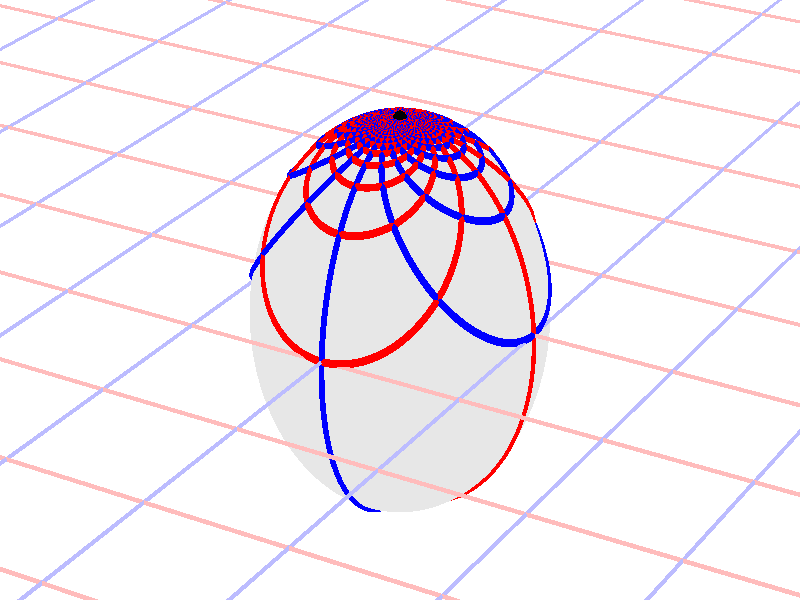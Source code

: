 #version 3.7;
global_settings{assumed_gamma 1.0}
camera{perspective location <16.275953626987476496879026, 9.396926207859083390872001, 6.840402866513374036117057> right <0.133333333333333331482962, -0.230940107675850353485814, -0.000000000000000000000000> up <-0.044429719908903583802662, -0.025651510749425152774217, 0.140953893117886280839102> direction <0.813797681349373802639491, 0.469846310392954158441370, 0.342020143325668712908083> sky <-0.296198132726023855010311, -0.171010071662834328698466, 0.939692620785908427905042> look_at <15.462155945638102139128023, 8.927079897466128954874875, 6.498382723187705600764730>}
light_source{<16.275953626987476496879026, 9.396926207859083390872001, 6.840402866513374036117057> rgb<1.0,1.0,1.0>}
background{rgb<1,1,1>}
union{object{sphere{<0.000000000000000000000000, 0.000000000000000000000000, -0.062904627677412325303941>,1.001976542731033203992297} pigment{rgbft<0.8,0.8,0.8,0.2,0.2>}}object{union{cylinder{<-50.000000000000000000000000, 50.000000000000000000000000, 0.000000000000000000000000>,<-50.000000000000000000000000, -50.000000000000000000000000, 0.000000000000000000000000>,0.010000000000000000208167}cylinder{<-49.000000000000000000000000, 50.000000000000000000000000, 0.000000000000000000000000>,<-49.000000000000000000000000, -50.000000000000000000000000, 0.000000000000000000000000>,0.010000000000000000208167}cylinder{<-48.000000000000000000000000, 50.000000000000000000000000, 0.000000000000000000000000>,<-48.000000000000000000000000, -50.000000000000000000000000, 0.000000000000000000000000>,0.010000000000000000208167}cylinder{<-47.000000000000000000000000, 50.000000000000000000000000, 0.000000000000000000000000>,<-47.000000000000000000000000, -50.000000000000000000000000, 0.000000000000000000000000>,0.010000000000000000208167}cylinder{<-46.000000000000000000000000, 50.000000000000000000000000, 0.000000000000000000000000>,<-46.000000000000000000000000, -50.000000000000000000000000, 0.000000000000000000000000>,0.010000000000000000208167}cylinder{<-45.000000000000000000000000, 50.000000000000000000000000, 0.000000000000000000000000>,<-45.000000000000000000000000, -50.000000000000000000000000, 0.000000000000000000000000>,0.010000000000000000208167}cylinder{<-44.000000000000000000000000, 50.000000000000000000000000, 0.000000000000000000000000>,<-44.000000000000000000000000, -50.000000000000000000000000, 0.000000000000000000000000>,0.010000000000000000208167}cylinder{<-43.000000000000000000000000, 50.000000000000000000000000, 0.000000000000000000000000>,<-43.000000000000000000000000, -50.000000000000000000000000, 0.000000000000000000000000>,0.010000000000000000208167}cylinder{<-42.000000000000000000000000, 50.000000000000000000000000, 0.000000000000000000000000>,<-42.000000000000000000000000, -50.000000000000000000000000, 0.000000000000000000000000>,0.010000000000000000208167}cylinder{<-41.000000000000000000000000, 50.000000000000000000000000, 0.000000000000000000000000>,<-41.000000000000000000000000, -50.000000000000000000000000, 0.000000000000000000000000>,0.010000000000000000208167}cylinder{<-40.000000000000000000000000, 50.000000000000000000000000, 0.000000000000000000000000>,<-40.000000000000000000000000, -50.000000000000000000000000, 0.000000000000000000000000>,0.010000000000000000208167}cylinder{<-39.000000000000000000000000, 50.000000000000000000000000, 0.000000000000000000000000>,<-39.000000000000000000000000, -50.000000000000000000000000, 0.000000000000000000000000>,0.010000000000000000208167}cylinder{<-38.000000000000000000000000, 50.000000000000000000000000, 0.000000000000000000000000>,<-38.000000000000000000000000, -50.000000000000000000000000, 0.000000000000000000000000>,0.010000000000000000208167}cylinder{<-37.000000000000000000000000, 50.000000000000000000000000, 0.000000000000000000000000>,<-37.000000000000000000000000, -50.000000000000000000000000, 0.000000000000000000000000>,0.010000000000000000208167}cylinder{<-36.000000000000000000000000, 50.000000000000000000000000, 0.000000000000000000000000>,<-36.000000000000000000000000, -50.000000000000000000000000, 0.000000000000000000000000>,0.010000000000000000208167}cylinder{<-35.000000000000000000000000, 50.000000000000000000000000, 0.000000000000000000000000>,<-35.000000000000000000000000, -50.000000000000000000000000, 0.000000000000000000000000>,0.010000000000000000208167}cylinder{<-34.000000000000000000000000, 50.000000000000000000000000, 0.000000000000000000000000>,<-34.000000000000000000000000, -50.000000000000000000000000, 0.000000000000000000000000>,0.010000000000000000208167}cylinder{<-33.000000000000000000000000, 50.000000000000000000000000, 0.000000000000000000000000>,<-33.000000000000000000000000, -50.000000000000000000000000, 0.000000000000000000000000>,0.010000000000000000208167}cylinder{<-32.000000000000000000000000, 50.000000000000000000000000, 0.000000000000000000000000>,<-32.000000000000000000000000, -50.000000000000000000000000, 0.000000000000000000000000>,0.010000000000000000208167}cylinder{<-31.000000000000000000000000, 50.000000000000000000000000, 0.000000000000000000000000>,<-31.000000000000000000000000, -50.000000000000000000000000, 0.000000000000000000000000>,0.010000000000000000208167}cylinder{<-30.000000000000000000000000, 50.000000000000000000000000, 0.000000000000000000000000>,<-30.000000000000000000000000, -50.000000000000000000000000, 0.000000000000000000000000>,0.010000000000000000208167}cylinder{<-29.000000000000000000000000, 50.000000000000000000000000, 0.000000000000000000000000>,<-29.000000000000000000000000, -50.000000000000000000000000, 0.000000000000000000000000>,0.010000000000000000208167}cylinder{<-28.000000000000000000000000, 50.000000000000000000000000, 0.000000000000000000000000>,<-28.000000000000000000000000, -50.000000000000000000000000, 0.000000000000000000000000>,0.010000000000000000208167}cylinder{<-27.000000000000000000000000, 50.000000000000000000000000, 0.000000000000000000000000>,<-27.000000000000000000000000, -50.000000000000000000000000, 0.000000000000000000000000>,0.010000000000000000208167}cylinder{<-26.000000000000000000000000, 50.000000000000000000000000, 0.000000000000000000000000>,<-26.000000000000000000000000, -50.000000000000000000000000, 0.000000000000000000000000>,0.010000000000000000208167}cylinder{<-25.000000000000000000000000, 50.000000000000000000000000, 0.000000000000000000000000>,<-25.000000000000000000000000, -50.000000000000000000000000, 0.000000000000000000000000>,0.010000000000000000208167}cylinder{<-24.000000000000000000000000, 50.000000000000000000000000, 0.000000000000000000000000>,<-24.000000000000000000000000, -50.000000000000000000000000, 0.000000000000000000000000>,0.010000000000000000208167}cylinder{<-23.000000000000000000000000, 50.000000000000000000000000, 0.000000000000000000000000>,<-23.000000000000000000000000, -50.000000000000000000000000, 0.000000000000000000000000>,0.010000000000000000208167}cylinder{<-22.000000000000000000000000, 50.000000000000000000000000, 0.000000000000000000000000>,<-22.000000000000000000000000, -50.000000000000000000000000, 0.000000000000000000000000>,0.010000000000000000208167}cylinder{<-21.000000000000000000000000, 50.000000000000000000000000, 0.000000000000000000000000>,<-21.000000000000000000000000, -50.000000000000000000000000, 0.000000000000000000000000>,0.010000000000000000208167}cylinder{<-20.000000000000000000000000, 50.000000000000000000000000, 0.000000000000000000000000>,<-20.000000000000000000000000, -50.000000000000000000000000, 0.000000000000000000000000>,0.010000000000000000208167}cylinder{<-19.000000000000000000000000, 50.000000000000000000000000, 0.000000000000000000000000>,<-19.000000000000000000000000, -50.000000000000000000000000, 0.000000000000000000000000>,0.010000000000000000208167}cylinder{<-18.000000000000000000000000, 50.000000000000000000000000, 0.000000000000000000000000>,<-18.000000000000000000000000, -50.000000000000000000000000, 0.000000000000000000000000>,0.010000000000000000208167}cylinder{<-17.000000000000000000000000, 50.000000000000000000000000, 0.000000000000000000000000>,<-17.000000000000000000000000, -50.000000000000000000000000, 0.000000000000000000000000>,0.010000000000000000208167}cylinder{<-16.000000000000000000000000, 50.000000000000000000000000, 0.000000000000000000000000>,<-16.000000000000000000000000, -50.000000000000000000000000, 0.000000000000000000000000>,0.010000000000000000208167}cylinder{<-15.000000000000000000000000, 50.000000000000000000000000, 0.000000000000000000000000>,<-15.000000000000000000000000, -50.000000000000000000000000, 0.000000000000000000000000>,0.010000000000000000208167}cylinder{<-14.000000000000000000000000, 50.000000000000000000000000, 0.000000000000000000000000>,<-14.000000000000000000000000, -50.000000000000000000000000, 0.000000000000000000000000>,0.010000000000000000208167}cylinder{<-13.000000000000000000000000, 50.000000000000000000000000, 0.000000000000000000000000>,<-13.000000000000000000000000, -50.000000000000000000000000, 0.000000000000000000000000>,0.010000000000000000208167}cylinder{<-12.000000000000000000000000, 50.000000000000000000000000, 0.000000000000000000000000>,<-12.000000000000000000000000, -50.000000000000000000000000, 0.000000000000000000000000>,0.010000000000000000208167}cylinder{<-11.000000000000000000000000, 50.000000000000000000000000, 0.000000000000000000000000>,<-11.000000000000000000000000, -50.000000000000000000000000, 0.000000000000000000000000>,0.010000000000000000208167}cylinder{<-10.000000000000000000000000, 50.000000000000000000000000, 0.000000000000000000000000>,<-10.000000000000000000000000, -50.000000000000000000000000, 0.000000000000000000000000>,0.010000000000000000208167}cylinder{<-9.000000000000000000000000, 50.000000000000000000000000, 0.000000000000000000000000>,<-9.000000000000000000000000, -50.000000000000000000000000, 0.000000000000000000000000>,0.010000000000000000208167}cylinder{<-8.000000000000000000000000, 50.000000000000000000000000, 0.000000000000000000000000>,<-8.000000000000000000000000, -50.000000000000000000000000, 0.000000000000000000000000>,0.010000000000000000208167}cylinder{<-7.000000000000000000000000, 50.000000000000000000000000, 0.000000000000000000000000>,<-7.000000000000000000000000, -50.000000000000000000000000, 0.000000000000000000000000>,0.010000000000000000208167}cylinder{<-6.000000000000000000000000, 50.000000000000000000000000, 0.000000000000000000000000>,<-6.000000000000000000000000, -50.000000000000000000000000, 0.000000000000000000000000>,0.010000000000000000208167}cylinder{<-5.000000000000000000000000, 50.000000000000000000000000, 0.000000000000000000000000>,<-5.000000000000000000000000, -50.000000000000000000000000, 0.000000000000000000000000>,0.010000000000000000208167}cylinder{<-4.000000000000000000000000, 50.000000000000000000000000, 0.000000000000000000000000>,<-4.000000000000000000000000, -50.000000000000000000000000, 0.000000000000000000000000>,0.010000000000000000208167}cylinder{<-3.000000000000000000000000, 50.000000000000000000000000, 0.000000000000000000000000>,<-3.000000000000000000000000, -50.000000000000000000000000, 0.000000000000000000000000>,0.010000000000000000208167}cylinder{<-2.000000000000000000000000, 50.000000000000000000000000, 0.000000000000000000000000>,<-2.000000000000000000000000, -50.000000000000000000000000, 0.000000000000000000000000>,0.010000000000000000208167}cylinder{<-1.000000000000000000000000, 50.000000000000000000000000, 0.000000000000000000000000>,<-1.000000000000000000000000, -50.000000000000000000000000, 0.000000000000000000000000>,0.010000000000000000208167}cylinder{<0.000000000000000000000000, 50.000000000000000000000000, 0.000000000000000000000000>,<0.000000000000000000000000, -50.000000000000000000000000, 0.000000000000000000000000>,0.010000000000000000208167}cylinder{<1.000000000000000000000000, 50.000000000000000000000000, 0.000000000000000000000000>,<1.000000000000000000000000, -50.000000000000000000000000, 0.000000000000000000000000>,0.010000000000000000208167}cylinder{<2.000000000000000000000000, 50.000000000000000000000000, 0.000000000000000000000000>,<2.000000000000000000000000, -50.000000000000000000000000, 0.000000000000000000000000>,0.010000000000000000208167}cylinder{<3.000000000000000000000000, 50.000000000000000000000000, 0.000000000000000000000000>,<3.000000000000000000000000, -50.000000000000000000000000, 0.000000000000000000000000>,0.010000000000000000208167}cylinder{<4.000000000000000000000000, 50.000000000000000000000000, 0.000000000000000000000000>,<4.000000000000000000000000, -50.000000000000000000000000, 0.000000000000000000000000>,0.010000000000000000208167}cylinder{<5.000000000000000000000000, 50.000000000000000000000000, 0.000000000000000000000000>,<5.000000000000000000000000, -50.000000000000000000000000, 0.000000000000000000000000>,0.010000000000000000208167}cylinder{<6.000000000000000000000000, 50.000000000000000000000000, 0.000000000000000000000000>,<6.000000000000000000000000, -50.000000000000000000000000, 0.000000000000000000000000>,0.010000000000000000208167}cylinder{<7.000000000000000000000000, 50.000000000000000000000000, 0.000000000000000000000000>,<7.000000000000000000000000, -50.000000000000000000000000, 0.000000000000000000000000>,0.010000000000000000208167}cylinder{<8.000000000000000000000000, 50.000000000000000000000000, 0.000000000000000000000000>,<8.000000000000000000000000, -50.000000000000000000000000, 0.000000000000000000000000>,0.010000000000000000208167}cylinder{<9.000000000000000000000000, 50.000000000000000000000000, 0.000000000000000000000000>,<9.000000000000000000000000, -50.000000000000000000000000, 0.000000000000000000000000>,0.010000000000000000208167}cylinder{<10.000000000000000000000000, 50.000000000000000000000000, 0.000000000000000000000000>,<10.000000000000000000000000, -50.000000000000000000000000, 0.000000000000000000000000>,0.010000000000000000208167}cylinder{<11.000000000000000000000000, 50.000000000000000000000000, 0.000000000000000000000000>,<11.000000000000000000000000, -50.000000000000000000000000, 0.000000000000000000000000>,0.010000000000000000208167}cylinder{<12.000000000000000000000000, 50.000000000000000000000000, 0.000000000000000000000000>,<12.000000000000000000000000, -50.000000000000000000000000, 0.000000000000000000000000>,0.010000000000000000208167}cylinder{<13.000000000000000000000000, 50.000000000000000000000000, 0.000000000000000000000000>,<13.000000000000000000000000, -50.000000000000000000000000, 0.000000000000000000000000>,0.010000000000000000208167}cylinder{<14.000000000000000000000000, 50.000000000000000000000000, 0.000000000000000000000000>,<14.000000000000000000000000, -50.000000000000000000000000, 0.000000000000000000000000>,0.010000000000000000208167}cylinder{<15.000000000000000000000000, 50.000000000000000000000000, 0.000000000000000000000000>,<15.000000000000000000000000, -50.000000000000000000000000, 0.000000000000000000000000>,0.010000000000000000208167}cylinder{<16.000000000000000000000000, 50.000000000000000000000000, 0.000000000000000000000000>,<16.000000000000000000000000, -50.000000000000000000000000, 0.000000000000000000000000>,0.010000000000000000208167}cylinder{<17.000000000000000000000000, 50.000000000000000000000000, 0.000000000000000000000000>,<17.000000000000000000000000, -50.000000000000000000000000, 0.000000000000000000000000>,0.010000000000000000208167}cylinder{<18.000000000000000000000000, 50.000000000000000000000000, 0.000000000000000000000000>,<18.000000000000000000000000, -50.000000000000000000000000, 0.000000000000000000000000>,0.010000000000000000208167}cylinder{<19.000000000000000000000000, 50.000000000000000000000000, 0.000000000000000000000000>,<19.000000000000000000000000, -50.000000000000000000000000, 0.000000000000000000000000>,0.010000000000000000208167}cylinder{<20.000000000000000000000000, 50.000000000000000000000000, 0.000000000000000000000000>,<20.000000000000000000000000, -50.000000000000000000000000, 0.000000000000000000000000>,0.010000000000000000208167}cylinder{<21.000000000000000000000000, 50.000000000000000000000000, 0.000000000000000000000000>,<21.000000000000000000000000, -50.000000000000000000000000, 0.000000000000000000000000>,0.010000000000000000208167}cylinder{<22.000000000000000000000000, 50.000000000000000000000000, 0.000000000000000000000000>,<22.000000000000000000000000, -50.000000000000000000000000, 0.000000000000000000000000>,0.010000000000000000208167}cylinder{<23.000000000000000000000000, 50.000000000000000000000000, 0.000000000000000000000000>,<23.000000000000000000000000, -50.000000000000000000000000, 0.000000000000000000000000>,0.010000000000000000208167}cylinder{<24.000000000000000000000000, 50.000000000000000000000000, 0.000000000000000000000000>,<24.000000000000000000000000, -50.000000000000000000000000, 0.000000000000000000000000>,0.010000000000000000208167}cylinder{<25.000000000000000000000000, 50.000000000000000000000000, 0.000000000000000000000000>,<25.000000000000000000000000, -50.000000000000000000000000, 0.000000000000000000000000>,0.010000000000000000208167}cylinder{<26.000000000000000000000000, 50.000000000000000000000000, 0.000000000000000000000000>,<26.000000000000000000000000, -50.000000000000000000000000, 0.000000000000000000000000>,0.010000000000000000208167}cylinder{<27.000000000000000000000000, 50.000000000000000000000000, 0.000000000000000000000000>,<27.000000000000000000000000, -50.000000000000000000000000, 0.000000000000000000000000>,0.010000000000000000208167}cylinder{<28.000000000000000000000000, 50.000000000000000000000000, 0.000000000000000000000000>,<28.000000000000000000000000, -50.000000000000000000000000, 0.000000000000000000000000>,0.010000000000000000208167}cylinder{<29.000000000000000000000000, 50.000000000000000000000000, 0.000000000000000000000000>,<29.000000000000000000000000, -50.000000000000000000000000, 0.000000000000000000000000>,0.010000000000000000208167}cylinder{<30.000000000000000000000000, 50.000000000000000000000000, 0.000000000000000000000000>,<30.000000000000000000000000, -50.000000000000000000000000, 0.000000000000000000000000>,0.010000000000000000208167}cylinder{<31.000000000000000000000000, 50.000000000000000000000000, 0.000000000000000000000000>,<31.000000000000000000000000, -50.000000000000000000000000, 0.000000000000000000000000>,0.010000000000000000208167}cylinder{<32.000000000000000000000000, 50.000000000000000000000000, 0.000000000000000000000000>,<32.000000000000000000000000, -50.000000000000000000000000, 0.000000000000000000000000>,0.010000000000000000208167}cylinder{<33.000000000000000000000000, 50.000000000000000000000000, 0.000000000000000000000000>,<33.000000000000000000000000, -50.000000000000000000000000, 0.000000000000000000000000>,0.010000000000000000208167}cylinder{<34.000000000000000000000000, 50.000000000000000000000000, 0.000000000000000000000000>,<34.000000000000000000000000, -50.000000000000000000000000, 0.000000000000000000000000>,0.010000000000000000208167}cylinder{<35.000000000000000000000000, 50.000000000000000000000000, 0.000000000000000000000000>,<35.000000000000000000000000, -50.000000000000000000000000, 0.000000000000000000000000>,0.010000000000000000208167}cylinder{<36.000000000000000000000000, 50.000000000000000000000000, 0.000000000000000000000000>,<36.000000000000000000000000, -50.000000000000000000000000, 0.000000000000000000000000>,0.010000000000000000208167}cylinder{<37.000000000000000000000000, 50.000000000000000000000000, 0.000000000000000000000000>,<37.000000000000000000000000, -50.000000000000000000000000, 0.000000000000000000000000>,0.010000000000000000208167}cylinder{<38.000000000000000000000000, 50.000000000000000000000000, 0.000000000000000000000000>,<38.000000000000000000000000, -50.000000000000000000000000, 0.000000000000000000000000>,0.010000000000000000208167}cylinder{<39.000000000000000000000000, 50.000000000000000000000000, 0.000000000000000000000000>,<39.000000000000000000000000, -50.000000000000000000000000, 0.000000000000000000000000>,0.010000000000000000208167}cylinder{<40.000000000000000000000000, 50.000000000000000000000000, 0.000000000000000000000000>,<40.000000000000000000000000, -50.000000000000000000000000, 0.000000000000000000000000>,0.010000000000000000208167}cylinder{<41.000000000000000000000000, 50.000000000000000000000000, 0.000000000000000000000000>,<41.000000000000000000000000, -50.000000000000000000000000, 0.000000000000000000000000>,0.010000000000000000208167}cylinder{<42.000000000000000000000000, 50.000000000000000000000000, 0.000000000000000000000000>,<42.000000000000000000000000, -50.000000000000000000000000, 0.000000000000000000000000>,0.010000000000000000208167}cylinder{<43.000000000000000000000000, 50.000000000000000000000000, 0.000000000000000000000000>,<43.000000000000000000000000, -50.000000000000000000000000, 0.000000000000000000000000>,0.010000000000000000208167}cylinder{<44.000000000000000000000000, 50.000000000000000000000000, 0.000000000000000000000000>,<44.000000000000000000000000, -50.000000000000000000000000, 0.000000000000000000000000>,0.010000000000000000208167}cylinder{<45.000000000000000000000000, 50.000000000000000000000000, 0.000000000000000000000000>,<45.000000000000000000000000, -50.000000000000000000000000, 0.000000000000000000000000>,0.010000000000000000208167}cylinder{<46.000000000000000000000000, 50.000000000000000000000000, 0.000000000000000000000000>,<46.000000000000000000000000, -50.000000000000000000000000, 0.000000000000000000000000>,0.010000000000000000208167}cylinder{<47.000000000000000000000000, 50.000000000000000000000000, 0.000000000000000000000000>,<47.000000000000000000000000, -50.000000000000000000000000, 0.000000000000000000000000>,0.010000000000000000208167}cylinder{<48.000000000000000000000000, 50.000000000000000000000000, 0.000000000000000000000000>,<48.000000000000000000000000, -50.000000000000000000000000, 0.000000000000000000000000>,0.010000000000000000208167}cylinder{<49.000000000000000000000000, 50.000000000000000000000000, 0.000000000000000000000000>,<49.000000000000000000000000, -50.000000000000000000000000, 0.000000000000000000000000>,0.010000000000000000208167}cylinder{<50.000000000000000000000000, 50.000000000000000000000000, 0.000000000000000000000000>,<50.000000000000000000000000, -50.000000000000000000000000, 0.000000000000000000000000>,0.010000000000000000208167}} pigment{rgb<1.0,0.5,0.5>}}object{union{cylinder{<50.000000000000000000000000, -50.000000000000000000000000, 0.000000000000000000000000>,<-50.000000000000000000000000, -50.000000000000000000000000, 0.000000000000000000000000>,0.010000000000000000208167}cylinder{<50.000000000000000000000000, -49.000000000000000000000000, 0.000000000000000000000000>,<-50.000000000000000000000000, -49.000000000000000000000000, 0.000000000000000000000000>,0.010000000000000000208167}cylinder{<50.000000000000000000000000, -48.000000000000000000000000, 0.000000000000000000000000>,<-50.000000000000000000000000, -48.000000000000000000000000, 0.000000000000000000000000>,0.010000000000000000208167}cylinder{<50.000000000000000000000000, -47.000000000000000000000000, 0.000000000000000000000000>,<-50.000000000000000000000000, -47.000000000000000000000000, 0.000000000000000000000000>,0.010000000000000000208167}cylinder{<50.000000000000000000000000, -46.000000000000000000000000, 0.000000000000000000000000>,<-50.000000000000000000000000, -46.000000000000000000000000, 0.000000000000000000000000>,0.010000000000000000208167}cylinder{<50.000000000000000000000000, -45.000000000000000000000000, 0.000000000000000000000000>,<-50.000000000000000000000000, -45.000000000000000000000000, 0.000000000000000000000000>,0.010000000000000000208167}cylinder{<50.000000000000000000000000, -44.000000000000000000000000, 0.000000000000000000000000>,<-50.000000000000000000000000, -44.000000000000000000000000, 0.000000000000000000000000>,0.010000000000000000208167}cylinder{<50.000000000000000000000000, -43.000000000000000000000000, 0.000000000000000000000000>,<-50.000000000000000000000000, -43.000000000000000000000000, 0.000000000000000000000000>,0.010000000000000000208167}cylinder{<50.000000000000000000000000, -42.000000000000000000000000, 0.000000000000000000000000>,<-50.000000000000000000000000, -42.000000000000000000000000, 0.000000000000000000000000>,0.010000000000000000208167}cylinder{<50.000000000000000000000000, -41.000000000000000000000000, 0.000000000000000000000000>,<-50.000000000000000000000000, -41.000000000000000000000000, 0.000000000000000000000000>,0.010000000000000000208167}cylinder{<50.000000000000000000000000, -40.000000000000000000000000, 0.000000000000000000000000>,<-50.000000000000000000000000, -40.000000000000000000000000, 0.000000000000000000000000>,0.010000000000000000208167}cylinder{<50.000000000000000000000000, -39.000000000000000000000000, 0.000000000000000000000000>,<-50.000000000000000000000000, -39.000000000000000000000000, 0.000000000000000000000000>,0.010000000000000000208167}cylinder{<50.000000000000000000000000, -38.000000000000000000000000, 0.000000000000000000000000>,<-50.000000000000000000000000, -38.000000000000000000000000, 0.000000000000000000000000>,0.010000000000000000208167}cylinder{<50.000000000000000000000000, -37.000000000000000000000000, 0.000000000000000000000000>,<-50.000000000000000000000000, -37.000000000000000000000000, 0.000000000000000000000000>,0.010000000000000000208167}cylinder{<50.000000000000000000000000, -36.000000000000000000000000, 0.000000000000000000000000>,<-50.000000000000000000000000, -36.000000000000000000000000, 0.000000000000000000000000>,0.010000000000000000208167}cylinder{<50.000000000000000000000000, -35.000000000000000000000000, 0.000000000000000000000000>,<-50.000000000000000000000000, -35.000000000000000000000000, 0.000000000000000000000000>,0.010000000000000000208167}cylinder{<50.000000000000000000000000, -34.000000000000000000000000, 0.000000000000000000000000>,<-50.000000000000000000000000, -34.000000000000000000000000, 0.000000000000000000000000>,0.010000000000000000208167}cylinder{<50.000000000000000000000000, -33.000000000000000000000000, 0.000000000000000000000000>,<-50.000000000000000000000000, -33.000000000000000000000000, 0.000000000000000000000000>,0.010000000000000000208167}cylinder{<50.000000000000000000000000, -32.000000000000000000000000, 0.000000000000000000000000>,<-50.000000000000000000000000, -32.000000000000000000000000, 0.000000000000000000000000>,0.010000000000000000208167}cylinder{<50.000000000000000000000000, -31.000000000000000000000000, 0.000000000000000000000000>,<-50.000000000000000000000000, -31.000000000000000000000000, 0.000000000000000000000000>,0.010000000000000000208167}cylinder{<50.000000000000000000000000, -30.000000000000000000000000, 0.000000000000000000000000>,<-50.000000000000000000000000, -30.000000000000000000000000, 0.000000000000000000000000>,0.010000000000000000208167}cylinder{<50.000000000000000000000000, -29.000000000000000000000000, 0.000000000000000000000000>,<-50.000000000000000000000000, -29.000000000000000000000000, 0.000000000000000000000000>,0.010000000000000000208167}cylinder{<50.000000000000000000000000, -28.000000000000000000000000, 0.000000000000000000000000>,<-50.000000000000000000000000, -28.000000000000000000000000, 0.000000000000000000000000>,0.010000000000000000208167}cylinder{<50.000000000000000000000000, -27.000000000000000000000000, 0.000000000000000000000000>,<-50.000000000000000000000000, -27.000000000000000000000000, 0.000000000000000000000000>,0.010000000000000000208167}cylinder{<50.000000000000000000000000, -26.000000000000000000000000, 0.000000000000000000000000>,<-50.000000000000000000000000, -26.000000000000000000000000, 0.000000000000000000000000>,0.010000000000000000208167}cylinder{<50.000000000000000000000000, -25.000000000000000000000000, 0.000000000000000000000000>,<-50.000000000000000000000000, -25.000000000000000000000000, 0.000000000000000000000000>,0.010000000000000000208167}cylinder{<50.000000000000000000000000, -24.000000000000000000000000, 0.000000000000000000000000>,<-50.000000000000000000000000, -24.000000000000000000000000, 0.000000000000000000000000>,0.010000000000000000208167}cylinder{<50.000000000000000000000000, -23.000000000000000000000000, 0.000000000000000000000000>,<-50.000000000000000000000000, -23.000000000000000000000000, 0.000000000000000000000000>,0.010000000000000000208167}cylinder{<50.000000000000000000000000, -22.000000000000000000000000, 0.000000000000000000000000>,<-50.000000000000000000000000, -22.000000000000000000000000, 0.000000000000000000000000>,0.010000000000000000208167}cylinder{<50.000000000000000000000000, -21.000000000000000000000000, 0.000000000000000000000000>,<-50.000000000000000000000000, -21.000000000000000000000000, 0.000000000000000000000000>,0.010000000000000000208167}cylinder{<50.000000000000000000000000, -20.000000000000000000000000, 0.000000000000000000000000>,<-50.000000000000000000000000, -20.000000000000000000000000, 0.000000000000000000000000>,0.010000000000000000208167}cylinder{<50.000000000000000000000000, -19.000000000000000000000000, 0.000000000000000000000000>,<-50.000000000000000000000000, -19.000000000000000000000000, 0.000000000000000000000000>,0.010000000000000000208167}cylinder{<50.000000000000000000000000, -18.000000000000000000000000, 0.000000000000000000000000>,<-50.000000000000000000000000, -18.000000000000000000000000, 0.000000000000000000000000>,0.010000000000000000208167}cylinder{<50.000000000000000000000000, -17.000000000000000000000000, 0.000000000000000000000000>,<-50.000000000000000000000000, -17.000000000000000000000000, 0.000000000000000000000000>,0.010000000000000000208167}cylinder{<50.000000000000000000000000, -16.000000000000000000000000, 0.000000000000000000000000>,<-50.000000000000000000000000, -16.000000000000000000000000, 0.000000000000000000000000>,0.010000000000000000208167}cylinder{<50.000000000000000000000000, -15.000000000000000000000000, 0.000000000000000000000000>,<-50.000000000000000000000000, -15.000000000000000000000000, 0.000000000000000000000000>,0.010000000000000000208167}cylinder{<50.000000000000000000000000, -14.000000000000000000000000, 0.000000000000000000000000>,<-50.000000000000000000000000, -14.000000000000000000000000, 0.000000000000000000000000>,0.010000000000000000208167}cylinder{<50.000000000000000000000000, -13.000000000000000000000000, 0.000000000000000000000000>,<-50.000000000000000000000000, -13.000000000000000000000000, 0.000000000000000000000000>,0.010000000000000000208167}cylinder{<50.000000000000000000000000, -12.000000000000000000000000, 0.000000000000000000000000>,<-50.000000000000000000000000, -12.000000000000000000000000, 0.000000000000000000000000>,0.010000000000000000208167}cylinder{<50.000000000000000000000000, -11.000000000000000000000000, 0.000000000000000000000000>,<-50.000000000000000000000000, -11.000000000000000000000000, 0.000000000000000000000000>,0.010000000000000000208167}cylinder{<50.000000000000000000000000, -10.000000000000000000000000, 0.000000000000000000000000>,<-50.000000000000000000000000, -10.000000000000000000000000, 0.000000000000000000000000>,0.010000000000000000208167}cylinder{<50.000000000000000000000000, -9.000000000000000000000000, 0.000000000000000000000000>,<-50.000000000000000000000000, -9.000000000000000000000000, 0.000000000000000000000000>,0.010000000000000000208167}cylinder{<50.000000000000000000000000, -8.000000000000000000000000, 0.000000000000000000000000>,<-50.000000000000000000000000, -8.000000000000000000000000, 0.000000000000000000000000>,0.010000000000000000208167}cylinder{<50.000000000000000000000000, -7.000000000000000000000000, 0.000000000000000000000000>,<-50.000000000000000000000000, -7.000000000000000000000000, 0.000000000000000000000000>,0.010000000000000000208167}cylinder{<50.000000000000000000000000, -6.000000000000000000000000, 0.000000000000000000000000>,<-50.000000000000000000000000, -6.000000000000000000000000, 0.000000000000000000000000>,0.010000000000000000208167}cylinder{<50.000000000000000000000000, -5.000000000000000000000000, 0.000000000000000000000000>,<-50.000000000000000000000000, -5.000000000000000000000000, 0.000000000000000000000000>,0.010000000000000000208167}cylinder{<50.000000000000000000000000, -4.000000000000000000000000, 0.000000000000000000000000>,<-50.000000000000000000000000, -4.000000000000000000000000, 0.000000000000000000000000>,0.010000000000000000208167}cylinder{<50.000000000000000000000000, -3.000000000000000000000000, 0.000000000000000000000000>,<-50.000000000000000000000000, -3.000000000000000000000000, 0.000000000000000000000000>,0.010000000000000000208167}cylinder{<50.000000000000000000000000, -2.000000000000000000000000, 0.000000000000000000000000>,<-50.000000000000000000000000, -2.000000000000000000000000, 0.000000000000000000000000>,0.010000000000000000208167}cylinder{<50.000000000000000000000000, -1.000000000000000000000000, 0.000000000000000000000000>,<-50.000000000000000000000000, -1.000000000000000000000000, 0.000000000000000000000000>,0.010000000000000000208167}cylinder{<50.000000000000000000000000, 0.000000000000000000000000, 0.000000000000000000000000>,<-50.000000000000000000000000, 0.000000000000000000000000, 0.000000000000000000000000>,0.010000000000000000208167}cylinder{<50.000000000000000000000000, 1.000000000000000000000000, 0.000000000000000000000000>,<-50.000000000000000000000000, 1.000000000000000000000000, 0.000000000000000000000000>,0.010000000000000000208167}cylinder{<50.000000000000000000000000, 2.000000000000000000000000, 0.000000000000000000000000>,<-50.000000000000000000000000, 2.000000000000000000000000, 0.000000000000000000000000>,0.010000000000000000208167}cylinder{<50.000000000000000000000000, 3.000000000000000000000000, 0.000000000000000000000000>,<-50.000000000000000000000000, 3.000000000000000000000000, 0.000000000000000000000000>,0.010000000000000000208167}cylinder{<50.000000000000000000000000, 4.000000000000000000000000, 0.000000000000000000000000>,<-50.000000000000000000000000, 4.000000000000000000000000, 0.000000000000000000000000>,0.010000000000000000208167}cylinder{<50.000000000000000000000000, 5.000000000000000000000000, 0.000000000000000000000000>,<-50.000000000000000000000000, 5.000000000000000000000000, 0.000000000000000000000000>,0.010000000000000000208167}cylinder{<50.000000000000000000000000, 6.000000000000000000000000, 0.000000000000000000000000>,<-50.000000000000000000000000, 6.000000000000000000000000, 0.000000000000000000000000>,0.010000000000000000208167}cylinder{<50.000000000000000000000000, 7.000000000000000000000000, 0.000000000000000000000000>,<-50.000000000000000000000000, 7.000000000000000000000000, 0.000000000000000000000000>,0.010000000000000000208167}cylinder{<50.000000000000000000000000, 8.000000000000000000000000, 0.000000000000000000000000>,<-50.000000000000000000000000, 8.000000000000000000000000, 0.000000000000000000000000>,0.010000000000000000208167}cylinder{<50.000000000000000000000000, 9.000000000000000000000000, 0.000000000000000000000000>,<-50.000000000000000000000000, 9.000000000000000000000000, 0.000000000000000000000000>,0.010000000000000000208167}cylinder{<50.000000000000000000000000, 10.000000000000000000000000, 0.000000000000000000000000>,<-50.000000000000000000000000, 10.000000000000000000000000, 0.000000000000000000000000>,0.010000000000000000208167}cylinder{<50.000000000000000000000000, 11.000000000000000000000000, 0.000000000000000000000000>,<-50.000000000000000000000000, 11.000000000000000000000000, 0.000000000000000000000000>,0.010000000000000000208167}cylinder{<50.000000000000000000000000, 12.000000000000000000000000, 0.000000000000000000000000>,<-50.000000000000000000000000, 12.000000000000000000000000, 0.000000000000000000000000>,0.010000000000000000208167}cylinder{<50.000000000000000000000000, 13.000000000000000000000000, 0.000000000000000000000000>,<-50.000000000000000000000000, 13.000000000000000000000000, 0.000000000000000000000000>,0.010000000000000000208167}cylinder{<50.000000000000000000000000, 14.000000000000000000000000, 0.000000000000000000000000>,<-50.000000000000000000000000, 14.000000000000000000000000, 0.000000000000000000000000>,0.010000000000000000208167}cylinder{<50.000000000000000000000000, 15.000000000000000000000000, 0.000000000000000000000000>,<-50.000000000000000000000000, 15.000000000000000000000000, 0.000000000000000000000000>,0.010000000000000000208167}cylinder{<50.000000000000000000000000, 16.000000000000000000000000, 0.000000000000000000000000>,<-50.000000000000000000000000, 16.000000000000000000000000, 0.000000000000000000000000>,0.010000000000000000208167}cylinder{<50.000000000000000000000000, 17.000000000000000000000000, 0.000000000000000000000000>,<-50.000000000000000000000000, 17.000000000000000000000000, 0.000000000000000000000000>,0.010000000000000000208167}cylinder{<50.000000000000000000000000, 18.000000000000000000000000, 0.000000000000000000000000>,<-50.000000000000000000000000, 18.000000000000000000000000, 0.000000000000000000000000>,0.010000000000000000208167}cylinder{<50.000000000000000000000000, 19.000000000000000000000000, 0.000000000000000000000000>,<-50.000000000000000000000000, 19.000000000000000000000000, 0.000000000000000000000000>,0.010000000000000000208167}cylinder{<50.000000000000000000000000, 20.000000000000000000000000, 0.000000000000000000000000>,<-50.000000000000000000000000, 20.000000000000000000000000, 0.000000000000000000000000>,0.010000000000000000208167}cylinder{<50.000000000000000000000000, 21.000000000000000000000000, 0.000000000000000000000000>,<-50.000000000000000000000000, 21.000000000000000000000000, 0.000000000000000000000000>,0.010000000000000000208167}cylinder{<50.000000000000000000000000, 22.000000000000000000000000, 0.000000000000000000000000>,<-50.000000000000000000000000, 22.000000000000000000000000, 0.000000000000000000000000>,0.010000000000000000208167}cylinder{<50.000000000000000000000000, 23.000000000000000000000000, 0.000000000000000000000000>,<-50.000000000000000000000000, 23.000000000000000000000000, 0.000000000000000000000000>,0.010000000000000000208167}cylinder{<50.000000000000000000000000, 24.000000000000000000000000, 0.000000000000000000000000>,<-50.000000000000000000000000, 24.000000000000000000000000, 0.000000000000000000000000>,0.010000000000000000208167}cylinder{<50.000000000000000000000000, 25.000000000000000000000000, 0.000000000000000000000000>,<-50.000000000000000000000000, 25.000000000000000000000000, 0.000000000000000000000000>,0.010000000000000000208167}cylinder{<50.000000000000000000000000, 26.000000000000000000000000, 0.000000000000000000000000>,<-50.000000000000000000000000, 26.000000000000000000000000, 0.000000000000000000000000>,0.010000000000000000208167}cylinder{<50.000000000000000000000000, 27.000000000000000000000000, 0.000000000000000000000000>,<-50.000000000000000000000000, 27.000000000000000000000000, 0.000000000000000000000000>,0.010000000000000000208167}cylinder{<50.000000000000000000000000, 28.000000000000000000000000, 0.000000000000000000000000>,<-50.000000000000000000000000, 28.000000000000000000000000, 0.000000000000000000000000>,0.010000000000000000208167}cylinder{<50.000000000000000000000000, 29.000000000000000000000000, 0.000000000000000000000000>,<-50.000000000000000000000000, 29.000000000000000000000000, 0.000000000000000000000000>,0.010000000000000000208167}cylinder{<50.000000000000000000000000, 30.000000000000000000000000, 0.000000000000000000000000>,<-50.000000000000000000000000, 30.000000000000000000000000, 0.000000000000000000000000>,0.010000000000000000208167}cylinder{<50.000000000000000000000000, 31.000000000000000000000000, 0.000000000000000000000000>,<-50.000000000000000000000000, 31.000000000000000000000000, 0.000000000000000000000000>,0.010000000000000000208167}cylinder{<50.000000000000000000000000, 32.000000000000000000000000, 0.000000000000000000000000>,<-50.000000000000000000000000, 32.000000000000000000000000, 0.000000000000000000000000>,0.010000000000000000208167}cylinder{<50.000000000000000000000000, 33.000000000000000000000000, 0.000000000000000000000000>,<-50.000000000000000000000000, 33.000000000000000000000000, 0.000000000000000000000000>,0.010000000000000000208167}cylinder{<50.000000000000000000000000, 34.000000000000000000000000, 0.000000000000000000000000>,<-50.000000000000000000000000, 34.000000000000000000000000, 0.000000000000000000000000>,0.010000000000000000208167}cylinder{<50.000000000000000000000000, 35.000000000000000000000000, 0.000000000000000000000000>,<-50.000000000000000000000000, 35.000000000000000000000000, 0.000000000000000000000000>,0.010000000000000000208167}cylinder{<50.000000000000000000000000, 36.000000000000000000000000, 0.000000000000000000000000>,<-50.000000000000000000000000, 36.000000000000000000000000, 0.000000000000000000000000>,0.010000000000000000208167}cylinder{<50.000000000000000000000000, 37.000000000000000000000000, 0.000000000000000000000000>,<-50.000000000000000000000000, 37.000000000000000000000000, 0.000000000000000000000000>,0.010000000000000000208167}cylinder{<50.000000000000000000000000, 38.000000000000000000000000, 0.000000000000000000000000>,<-50.000000000000000000000000, 38.000000000000000000000000, 0.000000000000000000000000>,0.010000000000000000208167}cylinder{<50.000000000000000000000000, 39.000000000000000000000000, 0.000000000000000000000000>,<-50.000000000000000000000000, 39.000000000000000000000000, 0.000000000000000000000000>,0.010000000000000000208167}cylinder{<50.000000000000000000000000, 40.000000000000000000000000, 0.000000000000000000000000>,<-50.000000000000000000000000, 40.000000000000000000000000, 0.000000000000000000000000>,0.010000000000000000208167}cylinder{<50.000000000000000000000000, 41.000000000000000000000000, 0.000000000000000000000000>,<-50.000000000000000000000000, 41.000000000000000000000000, 0.000000000000000000000000>,0.010000000000000000208167}cylinder{<50.000000000000000000000000, 42.000000000000000000000000, 0.000000000000000000000000>,<-50.000000000000000000000000, 42.000000000000000000000000, 0.000000000000000000000000>,0.010000000000000000208167}cylinder{<50.000000000000000000000000, 43.000000000000000000000000, 0.000000000000000000000000>,<-50.000000000000000000000000, 43.000000000000000000000000, 0.000000000000000000000000>,0.010000000000000000208167}cylinder{<50.000000000000000000000000, 44.000000000000000000000000, 0.000000000000000000000000>,<-50.000000000000000000000000, 44.000000000000000000000000, 0.000000000000000000000000>,0.010000000000000000208167}cylinder{<50.000000000000000000000000, 45.000000000000000000000000, 0.000000000000000000000000>,<-50.000000000000000000000000, 45.000000000000000000000000, 0.000000000000000000000000>,0.010000000000000000208167}cylinder{<50.000000000000000000000000, 46.000000000000000000000000, 0.000000000000000000000000>,<-50.000000000000000000000000, 46.000000000000000000000000, 0.000000000000000000000000>,0.010000000000000000208167}cylinder{<50.000000000000000000000000, 47.000000000000000000000000, 0.000000000000000000000000>,<-50.000000000000000000000000, 47.000000000000000000000000, 0.000000000000000000000000>,0.010000000000000000208167}cylinder{<50.000000000000000000000000, 48.000000000000000000000000, 0.000000000000000000000000>,<-50.000000000000000000000000, 48.000000000000000000000000, 0.000000000000000000000000>,0.010000000000000000208167}cylinder{<50.000000000000000000000000, 49.000000000000000000000000, 0.000000000000000000000000>,<-50.000000000000000000000000, 49.000000000000000000000000, 0.000000000000000000000000>,0.010000000000000000208167}cylinder{<50.000000000000000000000000, 50.000000000000000000000000, 0.000000000000000000000000>,<-50.000000000000000000000000, 50.000000000000000000000000, 0.000000000000000000000000>,0.010000000000000000208167}} pigment{rgb<0.5,0.5,1.0>}}sphere{<0.000000000000000000000000, 0.000000000000000000000000, 0.939071915053620864810568>,0.050000000000000002775558}object{union{object{torus{0.018815242441894027697336,0.020000000000000000416334} matrix <0.999823675433956005065284, -0.000000000000000000000000, 0.018778126683338593194694, 0.018778126683338593194694, 0.000000000000000000000000, -0.999823675433956005065284, 0.000000000000000000000000, 1.000000000000000000000000, 0.000000000000000000000000, -0.018811924852440965738598, 0.000000000000000000000000, 0.938718600047717788292800>}object{torus{0.019199087410061769359837,0.020000000000000000416334} matrix <0.999816407077213420429018, -0.000000000000000000000000, 0.019161214450336944148390, 0.019161214450336944148390, 0.000000000000000000000000, -0.999816407077213420429018, 0.000000000000000000000000, 1.000000000000000000000000, 0.000000000000000000000000, -0.019195562593522411121150, 0.000000000000000000000000, 0.938704037222336529211475>}object{torus{0.019598916924618320356544,0.020000000000000000416334} matrix <0.999808679905734187798316, -0.000000000000000000000000, 0.019560255242543421461132, 0.019560255242543421461132, 0.000000000000000000000000, -0.999808679905734187798316, 0.000000000000000000000000, 1.000000000000000000000000, 0.000000000000000000000000, -0.019595167257983218261908, 0.000000000000000000000000, 0.938688555236077637466963>}object{torus{0.020015750486096939297909,0.020000000000000000416334} matrix <0.999800454478464772911650, -0.000000000000000000000000, 0.019976266534450899670095, 0.019976266534450899670095, 0.000000000000000000000000, -0.999800454478464772911650, 0.000000000000000000000000, 1.000000000000000000000000, 0.000000000000000000000000, -0.020011756432719966097844, 0.000000000000000000000000, 0.938672075086853463510295>}object{torus{0.020450696158737811936046,0.020000000000000000416334} matrix <0.999791687023277253487663, -0.000000000000000000000000, 0.020410354214202754835616, 0.020410354214202754835616, 0.000000000000000000000000, -0.999791687023277253487663, 0.000000000000000000000000, 1.000000000000000000000000, 0.000000000000000000000000, -0.020446436013346641624722, 0.000000000000000000000000, 0.938654509100801948129345>}object{torus{0.020904960398625917206150,0.020000000000000000416334} matrix <0.999782328854291413300359, -0.000000000000000000000000, 0.020863722359390390187484, 0.020863722359390390187484, 0.000000000000000000000000, -0.999782328854291413300359, 0.000000000000000000000000, 1.000000000000000000000000, 0.000000000000000000000000, -0.020900409991969209899665, 0.000000000000000000000000, 0.938635759763891019957782>}object{torus{0.021379859220131827018951,0.020000000000000000416334} matrix <0.999772325694925689809622, -0.000000000000000000000000, 0.021337684376703650035445, 0.021337684376703650035445, 0.000000000000000000000000, -0.999772325694925689809622, 0.000000000000000000000000, 1.000000000000000000000000, 0.000000000000000000000000, -0.021374991575538682120339, 0.000000000000000000000000, 0.938615718365599871475524>}object{torus{0.021876830917896303990711,0.020000000000000000416334} matrix <0.999761616888939719238749, -0.000000000000000000000000, 0.021833675723823164904758, 0.021833675723823164904758, 0.000000000000000000000000, -0.999761616888939719238749, 0.000000000000000000000000, 1.000000000000000000000000, 0.000000000000000000000000, -0.021871615850898720040396, 0.000000000000000000000000, 0.938594263421401286962009>}object{torus{0.022397450603540491193000,0.020000000000000000416334} matrix <0.999750134479218011129831, -0.000000000000000000000000, 0.022353268413939642034194, 0.022353268413939642034194, 0.000000000000000000000000, -0.999750134479218011129831, 0.000000000000000000000000, 1.000000000000000000000000, 0.000000000000000000000000, -0.022391854252886315285176, 0.000000000000000000000000, 0.938571258828484578096152>}object{torus{0.022943446865692728592334,0.020000000000000000416334} matrix <0.999737802128033647974803, -0.000000000000000000000000, 0.022898187618431067175129, 0.022898187618431067175129, 0.000000000000000000000000, -0.999737802128033647974803, 0.000000000000000000000000, 1.000000000000000000000000, 0.000000000000000000000000, -0.022937431142771975978167, 0.000000000000000000000000, 0.938546551702701958852515>}object{torus{0.023516720924863097202939,0.020000000000000000416334} matrix <0.999724533844751239719528, -0.000000000000000000000000, 0.023470330822014835725486, 0.023470330822014835725486, 0.000000000000000000000000, -0.999724533844751239719528, 0.000000000000000000000000, 1.000000000000000000000000, 0.000000000000000000000000, -0.023510242864167599230463, 0.000000000000000000000000, 0.938519969833963796368437>}object{torus{0.024119368729335861206708,0.020000000000000000416334} matrix <0.999710232485282901393475, -0.000000000000000000000000, 0.024071789800961099214938, 0.024071789800961099214938, 0.000000000000000000000000, -0.999710232485282901393475, 0.000000000000000000000000, 1.000000000000000000000000, 0.000000000000000000000000, -0.024112379719794792970466, 0.000000000000000000000000, 0.938491318679203101460473>}object{torus{0.024753706533258194866232,0.020000000000000000416334} matrix <0.999694787966777687060471, -0.000000000000000000000000, 0.024704876281000879428840, 0.024704876281000879428840, 0.000000000000000000000000, -0.999694787966777687060471, 0.000000000000000000000000, 1.000000000000000000000000, 0.000000000000000000000000, -0.024746151404138227308804, 0.000000000000000000000000, 0.938460377795821920621222>}object{torus{0.025422300613603145830188,0.020000000000000000416334} matrix <0.999678075147058975424841, -0.000000000000000000000000, 0.025372151471071927031353, 0.025372151471071927031353, 0.000000000000000000000000, -0.999678075147058975424841, 0.000000000000000000000000, 1.000000000000000000000000, 0.000000000000000000000000, -0.025414116543213467747098, 0.000000000000000000000000, 0.938426896591693537885703>}object{torus{0.026128001929199371616841,0.020000000000000000416334} matrix <0.999659951282320990983976, -0.000000000000000000000000, 0.026076460692118091228009, 0.026076460692118091228009, 0.000000000000000000000000, -0.999659951282320990983976, 0.000000000000000000000000, 1.000000000000000000000000, 0.000000000000000000000000, -0.026119117135639861176921, 0.000000000000000000000000, 0.938390589238483285861037>}object{torus{0.026873986707355787539875,0.020000000000000000416334} matrix <0.999640252970475651217441, -0.000000000000000000000000, 0.026820973903340501048875, 0.026820973903340501048875, 0.000000000000000000000000, -0.999640252970475651217441, 0.000000000000000000000000, 1.000000000000000000000000, 0.000000000000000000000000, -0.026864318870439680281281, 0.000000000000000000000000, 0.938351128557269431595955>}object{torus{0.027663804175265826329477,0.020000000000000000416334} matrix <0.999618792457460436651218, -0.000000000000000000000000, 0.027609233344819638505951, 0.027609233344819638505951, 0.000000000000000000000000, -0.999618792457460436651218, 0.000000000000000000000000, 1.000000000000000000000000, 0.000000000000000000000000, -0.027653258524448082189551, 0.000000000000000000000000, 0.938308138628893950716758>}object{torus{0.028501432947234645043366,0.020000000000000000416334} matrix <0.999595353151005783232108, -0.000000000000000000000000, 0.028445209771002503973403, 0.028445209771002503973403, 0.000000000000000000000000, -0.999595353151005783232108, 0.000000000000000000000000, 1.000000000000000000000000, 0.000000000000000000000000, -0.028489899932172203095293, 0.000000000000000000000000, 0.938261185814523002157728>}object{torus{0.029391347955110485451469,0.020000000000000000416334} matrix <0.999569684136928482409701, -0.000000000000000000000000, 0.029333369298480887338298, 0.029333369298480887338298, 0.000000000000000000000000, -0.999569684136928482409701, 0.000000000000000000000000, 1.000000000000000000000000, 0.000000000000000000000000, -0.029378700391854882523202, 0.000000000000000000000000, 0.938209767789957793659994>}object{torus{0.030338600295143090812555,0.020000000000000000416334} matrix <0.999541493442815065506579, -0.000000000000000000000000, 0.030278753047426533451247, 0.030278753047426533451247, 0.000000000000000000000000, -0.999541493442815065506579, 0.000000000000000000000000, 1.000000000000000000000000, 0.000000000000000000000000, -0.030324689847966219968800, 0.000000000000000000000000, 0.938153300067558038044524>}object{torus{0.031348912993883183697452,0.020000000000000000416334} matrix <0.999510439704468511834534, -0.000000000000000000000000, 0.031287072758252029713866, 0.031287072758252029713866, 0.000000000000000000000000, -0.999510439704468511834534, 0.000000000000000000000000, 1.000000000000000000000000, 0.000000000000000000000000, -0.031333565810769861692542, 0.000000000000000000000000, 0.938091099331955668993999>}object{torus{0.032428796521777485117877,0.020000000000000000416334} matrix <0.999476121792908123175891, -0.000000000000000000000000, 0.032364826058670574659981, 0.032364826058670574659981, 0.000000000000000000000000, -0.999476121792908123175891, 0.000000000000000000000000, 1.000000000000000000000000, 0.000000000000000000000000, -0.032411807781986871901392, 0.000000000000000000000000, 0.938022362694875377897574>}object{torus{0.033585688971009462766570,0.020000000000000000416334} matrix <0.999438065807618403191270, -0.000000000000000000000000, 0.033519436372450965577752, 0.033519436372450965577752, 0.000000000000000000000000, -0.999438065807618403191270, 0.000000000000000000000000, 1.000000000000000000000000, 0.000000000000000000000000, -0.033566816023992980533297, 0.000000000000000000000000, 0.937946141689128931595576>}object{torus{0.034828127264699595966313,0.020000000000000000416334} matrix <0.999395708645247404788847, -0.000000000000000000000000, 0.034759423779225362416412, 0.034759423779225362416412, 0.000000000000000000000000, -0.999395708645247404788847, 0.000000000000000000000000, 1.000000000000000000000000, 0.000000000000000000000000, -0.034807080928485979731679, 0.000000000000000000000000, 0.937861309418630106904402>}object{torus{0.036165957713173713106158,0.020000000000000000416334} matrix <0.999348377071888060996230, -0.000000000000000000000000, 0.036094615163258299272986, 0.036094615163258299272986, 0.000000000000000000000000, -0.999348377071888060996230, 0.000000000000000000000000, 1.000000000000000000000000, 0.000000000000000000000000, -0.036142391145916830108575, 0.000000000000000000000000, 0.937766518727885856065996>}object{torus{0.037610596879538764347739,0.020000000000000000416334} matrix <0.999295260837249843532959, -0.000000000000000000000000, 0.037536404572264862877784, 0.037536404572264862877784, 0.000000000000000000000000, -0.999295260837249843532959, 0.000000000000000000000000, 1.000000000000000000000000, 0.000000000000000000000000, -0.037584091218994017391530, 0.000000000000000000000000, 0.937660148472950649711777>}object{torus{0.039175357348823526548731,0.020000000000000000416334} matrix <0.999235377812069947012219, -0.000000000000000000000000, 0.039098078325795052045954, 0.039098078325795052045954, 0.000000000000000000000000, -0.999235377812069947012219, 0.000000000000000000000000, 1.000000000000000000000000, 0.000000000000000000000000, -0.039145403001359928285563, 0.000000000000000000000000, 0.937540233863517702417312>}object{torus{0.040875858038506393543621,0.020000000000000000416334} matrix <0.999167528323080533780853, -0.000000000000000000000000, 0.040795224533589795334887, 0.040795224533589795334887, 0.000000000000000000000000, -0.999167528323080533780853, 0.000000000000000000000000, 1.000000000000000000000000, 0.000000000000000000000000, -0.040841830044410686040290, 0.000000000000000000000000, 0.937404375246939536303614>}object{torus{0.042730545779029856234832,0.020000000000000000416334} matrix <0.999090234688959077935522, -0.000000000000000000000000, 0.042646253635705615170348, 0.042646253635705615170348, 0.000000000000000000000000, -0.999090234688959077935522, 0.000000000000000000000000, 1.000000000000000000000000, 0.000000000000000000000000, -0.042691671010749408787799, 0.000000000000000000000000, 0.937249617360288000966762>}object{torus{0.044761364996659357140540,0.020000000000000000416334} matrix <0.999001660211455755344900, -0.000000000000000000000000, 0.044673066771323891033241, 0.044673066771323891033241, 0.000000000000000000000000, -0.999001660211455755344900, 0.000000000000000000000000, 1.000000000000000000000000, 0.000000000000000000000000, -0.044716677945000504745821, 0.000000000000000000000000, 0.937072287606357412492741>}object{torus{0.046994626940642061918574,0.020000000000000000416334} matrix <0.998899499245098243527252, -0.000000000000000000000000, 0.046901923285641161642801, 0.046901923285641161642801, 0.000000000000000000000000, -0.998899499245098243527252, 0.000000000000000000000000, 1.000000000000000000000000, 0.000000000000000000000000, -0.046942909318238953964020, 0.000000000000000000000000, 0.936867776666058027501549>}object{torus{0.049462151355545297404248,0.020000000000000000416334} matrix <0.998780825920431603037741, -0.000000000000000000000000, 0.049364580153190014411013, 0.049364580153190014411013, 0.000000000000000000000000, -0.998780825920431603037741, 0.000000000000000000000000, 1.000000000000000000000000, 0.000000000000000000000000, -0.049401848382686804062036, 0.000000000000000000000000, 0.936630236718470121637381>}object{torus{0.052202785568850752773162,0.020000000000000000416334} matrix <0.998641882758196097746861, -0.000000000000000000000000, 0.052099808072254234769805, 0.052099808072254234769805, 0.000000000000000000000000, -0.998641882758196097746861, 0.000000000000000000000000, 1.000000000000000000000000, 0.000000000000000000000000, -0.052131888065698295253725, 0.000000000000000000000000, 0.936352159944654593992652>}object{torus{0.055264454800397246059251,0.020000000000000000416334} matrix <0.998477780268471448721357, -0.000000000000000000000000, 0.055155437720557740077787, 0.055155437720557740077787, 0.000000000000000000000000, -0.998477780268471448721357, 0.000000000000000000000000, 1.000000000000000000000000, 0.000000000000000000000000, -0.055180330156845598665871, 0.000000000000000000000000, 0.936023779858669913167546>}object{torus{0.058706973425596498117329,0.020000000000000000416334} matrix <0.998282062008173487477336, -0.000000000000000000000000, 0.058591165483454721307766, 0.058591165483454721307766, 0.000000000000000000000000, -0.998282062008173487477336, 0.000000000000000000000000, 1.000000000000000000000000, 0.000000000000000000000000, -0.058606118485561423114838, 0.000000000000000000000000, 0.935632205058623767079951>}object{torus{0.062605967696020919932565,0.020000000000000000416334} matrix <0.998046061632061998203369, -0.000000000000000000000000, 0.062482468426995792232237, 0.062482468426995792232237, 0.000000000000000000000000, -0.998046061632061998203369, 0.000000000000000000000000, 1.000000000000000000000000, 0.000000000000000000000000, -0.062483639493678903853446, 0.000000000000000000000000, 0.935160139653689159722205>}object{torus{0.067058457458217285429569,0.020000000000000000416334} matrix <0.997757930110333757234287, -0.000000000000000000000000, 0.066926175013536107205603, 0.066926175013536107205603, 0.000000000000000000000000, -0.997757930110333757234287, 0.000000000000000000000000, 1.000000000000000000000000, 0.000000000000000000000000, -0.066908107709896191828136, 0.000000000000000000000000, 0.934583948993639390678823>}object{torus{0.072190975103125012979355,0.020000000000000000416334} matrix <0.997401124846397313383761, -0.000000000000000000000000, 0.072048568029776577370527, 0.072048568029776577370527, 0.000000000000000000000000, -0.997401124846397313383761, 0.000000000000000000000000, 1.000000000000000000000000, 0.000000000000000000000000, -0.072003359771613248407895, 0.000000000000000000000000, 0.933870658672767084418354>}object{torus{0.078171672900875746603511,0.020000000000000000416334} matrix <0.996951992164311739941240, -0.000000000000000000000000, 0.078017468041524415389709, 0.078017468041524415389709, 0.000000000000000000000000, -0.996951992164311739941240, 0.000000000000000000000000, 1.000000000000000000000000, 0.000000000000000000000000, -0.077933405029339791747489, 0.000000000000000000000000, 0.932973159061328827235116>}object{torus{0.085228898770173033838660,0.020000000000000000416334} matrix <0.996375764949423814442753, -0.000000000000000000000000, 0.085060772518538968478552, 0.085060772518538968478552, 0.000000000000000000000000, -0.996375764949423814442753, 0.000000000000000000000000, 1.000000000000000000000000, 0.000000000000000000000000, -0.084920009207921073879355, 0.000000000000000000000000, 0.931822279083326043824798>}object{torus{0.093680645521191346913881,0.020000000000000000416334} matrix <0.995619669651354288752998, -0.000000000000000000000000, 0.093495846984388564226975, 0.093495846984388564226975, 0.000000000000000000000000, -0.995619669651354288752998, 0.000000000000000000000000, 1.000000000000000000000000, 0.000000000000000000000000, -0.093270293346537053169598, 0.000000000000000000000000, 0.930313163754559302454084>}object{torus{0.103983053709589809421310,0.020000000000000000416334} matrix <0.994600493057355539150421, -0.000000000000000000000000, 0.103777932192087474216891, 0.103777932192087474216891, 0.000000000000000000000000, -0.994600493057355539150421, 0.000000000000000000000000, 1.000000000000000000000000, 0.000000000000000000000000, -0.103421596489164005494565, 0.000000000000000000000000, 0.928280768756624685700274>}object{torus{0.116813967331767479262972,0.020000000000000000416334} matrix <0.993180889550598244852608, -0.000000000000000000000000, 0.116583534993078483110729, 0.116583534993078483110729, 0.000000000000000000000000, -0.993180889550598244852608, 0.000000000000000000000000, 1.000000000000000000000000, 0.000000000000000000000000, -0.116017399986494407215787, 0.000000000000000000000000, 0.925453329805506763605649>}object{torus{0.133224808363450075709977,0.020000000000000000416334} matrix <0.991121135726175994662412, -0.000000000000000000000000, 0.132962003282348140142943, 0.132962003282348140142943, 0.000000000000000000000000, -0.991121135726175994662412, 0.000000000000000000000000, 1.000000000000000000000000, 0.000000000000000000000000, -0.132041923372081204668405, 0.000000000000000000000000, 0.921358077646709960895066>}object{torus{0.154935173326585240438646,0.020000000000000000416334} matrix <0.987972522349178539080583, -0.000000000000000000000000, 0.154629541430484573893978, 0.154629541430484573893978, 0.000000000000000000000000, -0.987972522349178539080583, 0.000000000000000000000000, 1.000000000000000000000000, 0.000000000000000000000000, -0.153071693992072266343740, 0.000000000000000000000000, 0.915114360250681269093320>}object{torus{0.184951857695695665029234,0.020000000000000000416334} matrix <0.982816175293823701686335, -0.000000000000000000000000, 0.184587013575766373252307, 0.184587013575766373252307, 0.000000000000000000000000, -0.982816175293823701686335, 0.000000000000000000000000, 1.000000000000000000000000, 0.000000000000000000000000, -0.181773677393970267690548, 0.000000000000000000000000, 0.904932203986280159213607>}object{torus{0.229005709458591000249328,0.020000000000000000416334} matrix <0.973531245567066383372890, -0.000000000000000000000000, 0.228553962784801611984875, 0.228553962784801611984875, 0.000000000000000000000000, -0.973531245567066383372890, 0.000000000000000000000000, 1.000000000000000000000000, 0.000000000000000000000000, -0.222944213571193233791590, 0.000000000000000000000000, 0.886731752656515159749517>}object{torus{0.299320970562373833701031,0.020000000000000000416334} matrix <0.954337507517323602179715, -0.000000000000000000000000, 0.298730516930598211100545, 0.298730516930598211100545, 0.000000000000000000000000, -0.954337507517323602179715, 0.000000000000000000000000, 1.000000000000000000000000, 0.000000000000000000000000, -0.285653228994163344012236, 0.000000000000000000000000, 0.849655606789354034269479>}object{torus{0.425857128555922226365027,0.020000000000000000416334} matrix <0.905185337467810047229477, -0.000000000000000000000000, 0.425017064167177993638802, 0.425017064167177993638802, 0.000000000000000000000000, -0.905185337467810047229477, 0.000000000000000000000000, 1.000000000000000000000000, 0.000000000000000000000000, -0.385479628624964709704415, 0.000000000000000000000000, 0.758075368520118808568498>}object{torus{0.685903794573713532223280,0.020000000000000000416334} matrix <0.728965204676769840119732, -0.000000000000000000000000, 0.684550750763269100218622, 0.684550750763269100218622, 0.000000000000000000000000, -0.728965204676769840119732, 0.000000000000000000000000, 1.000000000000000000000000, 0.000000000000000000000000, -0.499999999999999944488849, 0.000000000000000000000000, 0.469535957526810432405284>}object{torus{1.001976542731033203992297,0.020000000000000000416334} matrix <0.000000000000000000000000, 0.000000000000000000000000, 1.000000000000000000000000, 1.000000000000000000000000, 0.000000000000000000000000, 0.000000000000000000000000, 0.000000000000000000000000, 1.000000000000000000000000, 0.000000000000000000000000, 0.000000000000000000000000, 0.000000000000000000000000, -0.062904627677412144892699>}object{torus{0.685903794573713532223280,0.020000000000000000416334} matrix <-0.728965204676769840119732, 0.000000000000000000000000, 0.684550750763269100218622, 0.684550750763269100218622, 0.000000000000000000000000, 0.728965204676769840119732, 0.000000000000000000000000, 1.000000000000000000000000, 0.000000000000000000000000, 0.499999999999999944488849, 0.000000000000000000000000, 0.469535957526810432405284>}object{torus{0.425857128555922226365027,0.020000000000000000416334} matrix <-0.905185337467810047229477, 0.000000000000000000000000, 0.425017064167177993638802, 0.425017064167177993638802, 0.000000000000000000000000, 0.905185337467810047229477, 0.000000000000000000000000, 1.000000000000000000000000, 0.000000000000000000000000, 0.385479628624964709704415, 0.000000000000000000000000, 0.758075368520118808568498>}object{torus{0.299320970562373833701031,0.020000000000000000416334} matrix <-0.954337507517323602179715, 0.000000000000000000000000, 0.298730516930598211100545, 0.298730516930598211100545, 0.000000000000000000000000, 0.954337507517323602179715, 0.000000000000000000000000, 1.000000000000000000000000, 0.000000000000000000000000, 0.285653228994163344012236, 0.000000000000000000000000, 0.849655606789354034269479>}object{torus{0.229005709458591000249328,0.020000000000000000416334} matrix <-0.973531245567066383372890, 0.000000000000000000000000, 0.228553962784801611984875, 0.228553962784801611984875, 0.000000000000000000000000, 0.973531245567066383372890, 0.000000000000000000000000, 1.000000000000000000000000, 0.000000000000000000000000, 0.222944213571193233791590, 0.000000000000000000000000, 0.886731752656515159749517>}object{torus{0.184951857695695665029234,0.020000000000000000416334} matrix <-0.982816175293823701686335, 0.000000000000000000000000, 0.184587013575766373252307, 0.184587013575766373252307, 0.000000000000000000000000, 0.982816175293823701686335, 0.000000000000000000000000, 1.000000000000000000000000, 0.000000000000000000000000, 0.181773677393970267690548, 0.000000000000000000000000, 0.904932203986280159213607>}object{torus{0.154935173326585240438646,0.020000000000000000416334} matrix <-0.987972522349178539080583, 0.000000000000000000000000, 0.154629541430484573893978, 0.154629541430484573893978, 0.000000000000000000000000, 0.987972522349178539080583, 0.000000000000000000000000, 1.000000000000000000000000, 0.000000000000000000000000, 0.153071693992072266343740, 0.000000000000000000000000, 0.915114360250681269093320>}object{torus{0.133224808363450075709977,0.020000000000000000416334} matrix <-0.991121135726175994662412, 0.000000000000000000000000, 0.132962003282348140142943, 0.132962003282348140142943, 0.000000000000000000000000, 0.991121135726175994662412, 0.000000000000000000000000, 1.000000000000000000000000, 0.000000000000000000000000, 0.132041923372081204668405, 0.000000000000000000000000, 0.921358077646709960895066>}object{torus{0.116813967331767479262972,0.020000000000000000416334} matrix <-0.993180889550598244852608, 0.000000000000000000000000, 0.116583534993078483110729, 0.116583534993078483110729, 0.000000000000000000000000, 0.993180889550598244852608, 0.000000000000000000000000, 1.000000000000000000000000, 0.000000000000000000000000, 0.116017399986494407215787, 0.000000000000000000000000, 0.925453329805506763605649>}object{torus{0.103983053709589809421310,0.020000000000000000416334} matrix <-0.994600493057355539150421, 0.000000000000000000000000, 0.103777932192087474216891, 0.103777932192087474216891, 0.000000000000000000000000, 0.994600493057355539150421, 0.000000000000000000000000, 1.000000000000000000000000, 0.000000000000000000000000, 0.103421596489164005494565, 0.000000000000000000000000, 0.928280768756624685700274>}object{torus{0.093680645521191346913881,0.020000000000000000416334} matrix <-0.995619669651354288752998, 0.000000000000000000000000, 0.093495846984388564226975, 0.093495846984388564226975, 0.000000000000000000000000, 0.995619669651354288752998, 0.000000000000000000000000, 1.000000000000000000000000, 0.000000000000000000000000, 0.093270293346537053169598, 0.000000000000000000000000, 0.930313163754559302454084>}object{torus{0.085228898770173033838660,0.020000000000000000416334} matrix <-0.996375764949423814442753, 0.000000000000000000000000, 0.085060772518538968478552, 0.085060772518538968478552, 0.000000000000000000000000, 0.996375764949423814442753, 0.000000000000000000000000, 1.000000000000000000000000, 0.000000000000000000000000, 0.084920009207921073879355, 0.000000000000000000000000, 0.931822279083326043824798>}object{torus{0.078171672900875746603511,0.020000000000000000416334} matrix <-0.996951992164311739941240, 0.000000000000000000000000, 0.078017468041524415389709, 0.078017468041524415389709, 0.000000000000000000000000, 0.996951992164311739941240, 0.000000000000000000000000, 1.000000000000000000000000, 0.000000000000000000000000, 0.077933405029339791747489, 0.000000000000000000000000, 0.932973159061328827235116>}object{torus{0.072190975103125012979355,0.020000000000000000416334} matrix <-0.997401124846397313383761, 0.000000000000000000000000, 0.072048568029776577370527, 0.072048568029776577370527, 0.000000000000000000000000, 0.997401124846397313383761, 0.000000000000000000000000, 1.000000000000000000000000, 0.000000000000000000000000, 0.072003359771613248407895, 0.000000000000000000000000, 0.933870658672767084418354>}object{torus{0.067058457458217285429569,0.020000000000000000416334} matrix <-0.997757930110333757234287, 0.000000000000000000000000, 0.066926175013536107205603, 0.066926175013536107205603, 0.000000000000000000000000, 0.997757930110333757234287, 0.000000000000000000000000, 1.000000000000000000000000, 0.000000000000000000000000, 0.066908107709896191828136, 0.000000000000000000000000, 0.934583948993639390678823>}object{torus{0.062605967696020919932565,0.020000000000000000416334} matrix <-0.998046061632061998203369, 0.000000000000000000000000, 0.062482468426995792232237, 0.062482468426995792232237, 0.000000000000000000000000, 0.998046061632061998203369, 0.000000000000000000000000, 1.000000000000000000000000, 0.000000000000000000000000, 0.062483639493678903853446, 0.000000000000000000000000, 0.935160139653689159722205>}object{torus{0.058706973425596498117329,0.020000000000000000416334} matrix <-0.998282062008173487477336, 0.000000000000000000000000, 0.058591165483454721307766, 0.058591165483454721307766, 0.000000000000000000000000, 0.998282062008173487477336, 0.000000000000000000000000, 1.000000000000000000000000, 0.000000000000000000000000, 0.058606118485561423114838, 0.000000000000000000000000, 0.935632205058623767079951>}object{torus{0.055264454800397246059251,0.020000000000000000416334} matrix <-0.998477780268471448721357, 0.000000000000000000000000, 0.055155437720557740077787, 0.055155437720557740077787, 0.000000000000000000000000, 0.998477780268471448721357, 0.000000000000000000000000, 1.000000000000000000000000, 0.000000000000000000000000, 0.055180330156845598665871, 0.000000000000000000000000, 0.936023779858669913167546>}object{torus{0.052202785568850752773162,0.020000000000000000416334} matrix <-0.998641882758196097746861, 0.000000000000000000000000, 0.052099808072254234769805, 0.052099808072254234769805, 0.000000000000000000000000, 0.998641882758196097746861, 0.000000000000000000000000, 1.000000000000000000000000, 0.000000000000000000000000, 0.052131888065698295253725, 0.000000000000000000000000, 0.936352159944654593992652>}object{torus{0.049462151355545297404248,0.020000000000000000416334} matrix <-0.998780825920431603037741, 0.000000000000000000000000, 0.049364580153190014411013, 0.049364580153190014411013, 0.000000000000000000000000, 0.998780825920431603037741, 0.000000000000000000000000, 1.000000000000000000000000, 0.000000000000000000000000, 0.049401848382686804062036, 0.000000000000000000000000, 0.936630236718470121637381>}object{torus{0.046994626940642061918574,0.020000000000000000416334} matrix <-0.998899499245098243527252, 0.000000000000000000000000, 0.046901923285641161642801, 0.046901923285641161642801, 0.000000000000000000000000, 0.998899499245098243527252, 0.000000000000000000000000, 1.000000000000000000000000, 0.000000000000000000000000, 0.046942909318238953964020, 0.000000000000000000000000, 0.936867776666058027501549>}object{torus{0.044761364996659357140540,0.020000000000000000416334} matrix <-0.999001660211455755344900, 0.000000000000000000000000, 0.044673066771323891033241, 0.044673066771323891033241, 0.000000000000000000000000, 0.999001660211455755344900, 0.000000000000000000000000, 1.000000000000000000000000, 0.000000000000000000000000, 0.044716677945000504745821, 0.000000000000000000000000, 0.937072287606357412492741>}object{torus{0.042730545779029856234832,0.020000000000000000416334} matrix <-0.999090234688959077935522, 0.000000000000000000000000, 0.042646253635705615170348, 0.042646253635705615170348, 0.000000000000000000000000, 0.999090234688959077935522, 0.000000000000000000000000, 1.000000000000000000000000, 0.000000000000000000000000, 0.042691671010749408787799, 0.000000000000000000000000, 0.937249617360288000966762>}object{torus{0.040875858038506393543621,0.020000000000000000416334} matrix <-0.999167528323080533780853, 0.000000000000000000000000, 0.040795224533589795334887, 0.040795224533589795334887, 0.000000000000000000000000, 0.999167528323080533780853, 0.000000000000000000000000, 1.000000000000000000000000, 0.000000000000000000000000, 0.040841830044410686040290, 0.000000000000000000000000, 0.937404375246939536303614>}object{torus{0.039175357348823526548731,0.020000000000000000416334} matrix <-0.999235377812069947012219, 0.000000000000000000000000, 0.039098078325795052045954, 0.039098078325795052045954, 0.000000000000000000000000, 0.999235377812069947012219, 0.000000000000000000000000, 1.000000000000000000000000, 0.000000000000000000000000, 0.039145403001359928285563, 0.000000000000000000000000, 0.937540233863517702417312>}object{torus{0.037610596879538764347739,0.020000000000000000416334} matrix <-0.999295260837249843532959, 0.000000000000000000000000, 0.037536404572264862877784, 0.037536404572264862877784, 0.000000000000000000000000, 0.999295260837249843532959, 0.000000000000000000000000, 1.000000000000000000000000, 0.000000000000000000000000, 0.037584091218994017391530, 0.000000000000000000000000, 0.937660148472950649711777>}object{torus{0.036165957713173713106158,0.020000000000000000416334} matrix <-0.999348377071888060996230, 0.000000000000000000000000, 0.036094615163258299272986, 0.036094615163258299272986, 0.000000000000000000000000, 0.999348377071888060996230, 0.000000000000000000000000, 1.000000000000000000000000, 0.000000000000000000000000, 0.036142391145916830108575, 0.000000000000000000000000, 0.937766518727885856065996>}object{torus{0.034828127264699595966313,0.020000000000000000416334} matrix <-0.999395708645247404788847, 0.000000000000000000000000, 0.034759423779225362416412, 0.034759423779225362416412, 0.000000000000000000000000, 0.999395708645247404788847, 0.000000000000000000000000, 1.000000000000000000000000, 0.000000000000000000000000, 0.034807080928485979731679, 0.000000000000000000000000, 0.937861309418630106904402>}object{torus{0.033585688971009462766570,0.020000000000000000416334} matrix <-0.999438065807618403191270, 0.000000000000000000000000, 0.033519436372450965577752, 0.033519436372450965577752, 0.000000000000000000000000, 0.999438065807618403191270, 0.000000000000000000000000, 1.000000000000000000000000, 0.000000000000000000000000, 0.033566816023992980533297, 0.000000000000000000000000, 0.937946141689128931595576>}object{torus{0.032428796521777485117877,0.020000000000000000416334} matrix <-0.999476121792908123175891, 0.000000000000000000000000, 0.032364826058670574659981, 0.032364826058670574659981, 0.000000000000000000000000, 0.999476121792908123175891, 0.000000000000000000000000, 1.000000000000000000000000, 0.000000000000000000000000, 0.032411807781986871901392, 0.000000000000000000000000, 0.938022362694875377897574>}object{torus{0.031348912993883183697452,0.020000000000000000416334} matrix <-0.999510439704468511834534, 0.000000000000000000000000, 0.031287072758252029713866, 0.031287072758252029713866, 0.000000000000000000000000, 0.999510439704468511834534, 0.000000000000000000000000, 1.000000000000000000000000, 0.000000000000000000000000, 0.031333565810769861692542, 0.000000000000000000000000, 0.938091099331955668993999>}object{torus{0.030338600295143090812555,0.020000000000000000416334} matrix <-0.999541493442815065506579, 0.000000000000000000000000, 0.030278753047426533451247, 0.030278753047426533451247, 0.000000000000000000000000, 0.999541493442815065506579, 0.000000000000000000000000, 1.000000000000000000000000, 0.000000000000000000000000, 0.030324689847966219968800, 0.000000000000000000000000, 0.938153300067558038044524>}object{torus{0.029391347955110485451469,0.020000000000000000416334} matrix <-0.999569684136928482409701, 0.000000000000000000000000, 0.029333369298480887338298, 0.029333369298480887338298, 0.000000000000000000000000, 0.999569684136928482409701, 0.000000000000000000000000, 1.000000000000000000000000, 0.000000000000000000000000, 0.029378700391854882523202, 0.000000000000000000000000, 0.938209767789957793659994>}object{torus{0.028501432947234645043366,0.020000000000000000416334} matrix <-0.999595353151005783232108, 0.000000000000000000000000, 0.028445209771002503973403, 0.028445209771002503973403, 0.000000000000000000000000, 0.999595353151005783232108, 0.000000000000000000000000, 1.000000000000000000000000, 0.000000000000000000000000, 0.028489899932172203095293, 0.000000000000000000000000, 0.938261185814523002157728>}object{torus{0.027663804175265826329477,0.020000000000000000416334} matrix <-0.999618792457460436651218, 0.000000000000000000000000, 0.027609233344819638505951, 0.027609233344819638505951, 0.000000000000000000000000, 0.999618792457460436651218, 0.000000000000000000000000, 1.000000000000000000000000, 0.000000000000000000000000, 0.027653258524448082189551, 0.000000000000000000000000, 0.938308138628893950716758>}object{torus{0.026873986707355787539875,0.020000000000000000416334} matrix <-0.999640252970475651217441, 0.000000000000000000000000, 0.026820973903340501048875, 0.026820973903340501048875, 0.000000000000000000000000, 0.999640252970475651217441, 0.000000000000000000000000, 1.000000000000000000000000, 0.000000000000000000000000, 0.026864318870439680281281, 0.000000000000000000000000, 0.938351128557269431595955>}object{torus{0.026128001929199371616841,0.020000000000000000416334} matrix <-0.999659951282320990983976, 0.000000000000000000000000, 0.026076460692118091228009, 0.026076460692118091228009, 0.000000000000000000000000, 0.999659951282320990983976, 0.000000000000000000000000, 1.000000000000000000000000, 0.000000000000000000000000, 0.026119117135639861176921, 0.000000000000000000000000, 0.938390589238483285861037>}object{torus{0.025422300613603145830188,0.020000000000000000416334} matrix <-0.999678075147058975424841, 0.000000000000000000000000, 0.025372151471071927031353, 0.025372151471071927031353, 0.000000000000000000000000, 0.999678075147058975424841, 0.000000000000000000000000, 1.000000000000000000000000, 0.000000000000000000000000, 0.025414116543213467747098, 0.000000000000000000000000, 0.938426896591693537885703>}object{torus{0.024753706533258194866232,0.020000000000000000416334} matrix <-0.999694787966777687060471, 0.000000000000000000000000, 0.024704876281000879428840, 0.024704876281000879428840, 0.000000000000000000000000, 0.999694787966777687060471, 0.000000000000000000000000, 1.000000000000000000000000, 0.000000000000000000000000, 0.024746151404138227308804, 0.000000000000000000000000, 0.938460377795821920621222>}object{torus{0.024119368729335861206708,0.020000000000000000416334} matrix <-0.999710232485282901393475, 0.000000000000000000000000, 0.024071789800961099214938, 0.024071789800961099214938, 0.000000000000000000000000, 0.999710232485282901393475, 0.000000000000000000000000, 1.000000000000000000000000, 0.000000000000000000000000, 0.024112379719794792970466, 0.000000000000000000000000, 0.938491318679203101460473>}object{torus{0.023516720924863097202939,0.020000000000000000416334} matrix <-0.999724533844751239719528, 0.000000000000000000000000, 0.023470330822014835725486, 0.023470330822014835725486, 0.000000000000000000000000, 0.999724533844751239719528, 0.000000000000000000000000, 1.000000000000000000000000, 0.000000000000000000000000, 0.023510242864167599230463, 0.000000000000000000000000, 0.938519969833963796368437>}object{torus{0.022943446865692728592334,0.020000000000000000416334} matrix <-0.999737802128033647974803, 0.000000000000000000000000, 0.022898187618431067175129, 0.022898187618431067175129, 0.000000000000000000000000, 0.999737802128033647974803, 0.000000000000000000000000, 1.000000000000000000000000, 0.000000000000000000000000, 0.022937431142771975978167, 0.000000000000000000000000, 0.938546551702701958852515>}object{torus{0.022397450603540491193000,0.020000000000000000416334} matrix <-0.999750134479218011129831, 0.000000000000000000000000, 0.022353268413939642034194, 0.022353268413939642034194, 0.000000000000000000000000, 0.999750134479218011129831, 0.000000000000000000000000, 1.000000000000000000000000, 0.000000000000000000000000, 0.022391854252886315285176, 0.000000000000000000000000, 0.938571258828484578096152>}object{torus{0.021876830917896303990711,0.020000000000000000416334} matrix <-0.999761616888939719238749, 0.000000000000000000000000, 0.021833675723823164904758, 0.021833675723823164904758, 0.000000000000000000000000, 0.999761616888939719238749, 0.000000000000000000000000, 1.000000000000000000000000, 0.000000000000000000000000, 0.021871615850898720040396, 0.000000000000000000000000, 0.938594263421401286962009>}object{torus{0.021379859220131827018951,0.020000000000000000416334} matrix <-0.999772325694925689809622, 0.000000000000000000000000, 0.021337684376703650035445, 0.021337684376703650035445, 0.000000000000000000000000, 0.999772325694925689809622, 0.000000000000000000000000, 1.000000000000000000000000, 0.000000000000000000000000, 0.021374991575538682120339, 0.000000000000000000000000, 0.938615718365599871475524>}object{torus{0.020904960398625917206150,0.020000000000000000416334} matrix <-0.999782328854291413300359, 0.000000000000000000000000, 0.020863722359390390187484, 0.020863722359390390187484, 0.000000000000000000000000, 0.999782328854291413300359, 0.000000000000000000000000, 1.000000000000000000000000, 0.000000000000000000000000, 0.020900409991969209899665, 0.000000000000000000000000, 0.938635759763891019957782>}object{torus{0.020450696158737811936046,0.020000000000000000416334} matrix <-0.999791687023277253487663, 0.000000000000000000000000, 0.020410354214202754835616, 0.020410354214202754835616, 0.000000000000000000000000, 0.999791687023277253487663, 0.000000000000000000000000, 1.000000000000000000000000, 0.000000000000000000000000, 0.020446436013346641624722, 0.000000000000000000000000, 0.938654509100801948129345>}object{torus{0.020015750486096939297909,0.020000000000000000416334} matrix <-0.999800454478464772911650, 0.000000000000000000000000, 0.019976266534450899670095, 0.019976266534450899670095, 0.000000000000000000000000, 0.999800454478464772911650, 0.000000000000000000000000, 1.000000000000000000000000, 0.000000000000000000000000, 0.020011756432719966097844, 0.000000000000000000000000, 0.938672075086853463510295>}object{torus{0.019598916924618320356544,0.020000000000000000416334} matrix <-0.999808679905734187798316, 0.000000000000000000000000, 0.019560255242543421461132, 0.019560255242543421461132, 0.000000000000000000000000, 0.999808679905734187798316, 0.000000000000000000000000, 1.000000000000000000000000, 0.000000000000000000000000, 0.019595167257983218261908, 0.000000000000000000000000, 0.938688555236077637466963>}object{torus{0.019199087410061769359837,0.020000000000000000416334} matrix <-0.999816407077213420429018, 0.000000000000000000000000, 0.019161214450336944148390, 0.019161214450336944148390, 0.000000000000000000000000, 0.999816407077213420429018, 0.000000000000000000000000, 1.000000000000000000000000, 0.000000000000000000000000, 0.019195562593522411121150, 0.000000000000000000000000, 0.938704037222336529211475>}object{torus{0.018815242441894027697336,0.020000000000000000416334} matrix <-0.999823675433956005065284, 0.000000000000000000000000, 0.018778126683338593194694, 0.018778126683338593194694, 0.000000000000000000000000, 0.999823675433956005065284, 0.000000000000000000000000, 1.000000000000000000000000, 0.000000000000000000000000, 0.018811924852440965738598, 0.000000000000000000000000, 0.938718600047717788292800>}} pigment{rgb<1.0,0.0,0.0>}}object{union{object{torus{0.018815242441894027697336,0.020000000000000000416334} matrix <-0.000000000000000000000000, 0.999823675433956005065284, 0.018778126683338593194694, 0.000000000000000000000000, -0.018778126683338593194694, 0.999823675433956005065284, 1.000000000000000000000000, 0.000000000000000000000000, 0.000000000000000000000000, 0.000000000000000000000000, -0.018811924852440965738598, 0.938718600047717788292800>}object{torus{0.019199087410061769359837,0.020000000000000000416334} matrix <-0.000000000000000000000000, 0.999816407077213420429018, 0.019161214450336944148390, 0.000000000000000000000000, -0.019161214450336944148390, 0.999816407077213420429018, 1.000000000000000000000000, 0.000000000000000000000000, 0.000000000000000000000000, 0.000000000000000000000000, -0.019195562593522411121150, 0.938704037222336529211475>}object{torus{0.019598916924618320356544,0.020000000000000000416334} matrix <-0.000000000000000000000000, 0.999808679905734187798316, 0.019560255242543421461132, 0.000000000000000000000000, -0.019560255242543421461132, 0.999808679905734187798316, 1.000000000000000000000000, 0.000000000000000000000000, 0.000000000000000000000000, 0.000000000000000000000000, -0.019595167257983218261908, 0.938688555236077637466963>}object{torus{0.020015750486096939297909,0.020000000000000000416334} matrix <-0.000000000000000000000000, 0.999800454478464772911650, 0.019976266534450899670095, 0.000000000000000000000000, -0.019976266534450899670095, 0.999800454478464772911650, 1.000000000000000000000000, 0.000000000000000000000000, 0.000000000000000000000000, 0.000000000000000000000000, -0.020011756432719966097844, 0.938672075086853463510295>}object{torus{0.020450696158737811936046,0.020000000000000000416334} matrix <-0.000000000000000000000000, 0.999791687023277253487663, 0.020410354214202754835616, 0.000000000000000000000000, -0.020410354214202754835616, 0.999791687023277253487663, 1.000000000000000000000000, 0.000000000000000000000000, 0.000000000000000000000000, 0.000000000000000000000000, -0.020446436013346641624722, 0.938654509100801948129345>}object{torus{0.020904960398625917206150,0.020000000000000000416334} matrix <-0.000000000000000000000000, 0.999782328854291413300359, 0.020863722359390390187484, 0.000000000000000000000000, -0.020863722359390390187484, 0.999782328854291413300359, 1.000000000000000000000000, 0.000000000000000000000000, 0.000000000000000000000000, 0.000000000000000000000000, -0.020900409991969209899665, 0.938635759763891019957782>}object{torus{0.021379859220131827018951,0.020000000000000000416334} matrix <-0.000000000000000000000000, 0.999772325694925689809622, 0.021337684376703650035445, 0.000000000000000000000000, -0.021337684376703650035445, 0.999772325694925689809622, 1.000000000000000000000000, 0.000000000000000000000000, 0.000000000000000000000000, 0.000000000000000000000000, -0.021374991575538682120339, 0.938615718365599871475524>}object{torus{0.021876830917896303990711,0.020000000000000000416334} matrix <-0.000000000000000000000000, 0.999761616888939719238749, 0.021833675723823164904758, 0.000000000000000000000000, -0.021833675723823164904758, 0.999761616888939719238749, 1.000000000000000000000000, 0.000000000000000000000000, 0.000000000000000000000000, 0.000000000000000000000000, -0.021871615850898720040396, 0.938594263421401286962009>}object{torus{0.022397450603540491193000,0.020000000000000000416334} matrix <-0.000000000000000000000000, 0.999750134479218011129831, 0.022353268413939642034194, 0.000000000000000000000000, -0.022353268413939642034194, 0.999750134479218011129831, 1.000000000000000000000000, 0.000000000000000000000000, 0.000000000000000000000000, 0.000000000000000000000000, -0.022391854252886315285176, 0.938571258828484578096152>}object{torus{0.022943446865692728592334,0.020000000000000000416334} matrix <-0.000000000000000000000000, 0.999737802128033647974803, 0.022898187618431067175129, 0.000000000000000000000000, -0.022898187618431067175129, 0.999737802128033647974803, 1.000000000000000000000000, 0.000000000000000000000000, 0.000000000000000000000000, 0.000000000000000000000000, -0.022937431142771975978167, 0.938546551702701958852515>}object{torus{0.023516720924863097202939,0.020000000000000000416334} matrix <-0.000000000000000000000000, 0.999724533844751239719528, 0.023470330822014835725486, 0.000000000000000000000000, -0.023470330822014835725486, 0.999724533844751239719528, 1.000000000000000000000000, 0.000000000000000000000000, 0.000000000000000000000000, 0.000000000000000000000000, -0.023510242864167599230463, 0.938519969833963796368437>}object{torus{0.024119368729335861206708,0.020000000000000000416334} matrix <-0.000000000000000000000000, 0.999710232485282901393475, 0.024071789800961099214938, 0.000000000000000000000000, -0.024071789800961099214938, 0.999710232485282901393475, 1.000000000000000000000000, 0.000000000000000000000000, 0.000000000000000000000000, 0.000000000000000000000000, -0.024112379719794792970466, 0.938491318679203101460473>}object{torus{0.024753706533258194866232,0.020000000000000000416334} matrix <-0.000000000000000000000000, 0.999694787966777687060471, 0.024704876281000879428840, 0.000000000000000000000000, -0.024704876281000879428840, 0.999694787966777687060471, 1.000000000000000000000000, 0.000000000000000000000000, 0.000000000000000000000000, 0.000000000000000000000000, -0.024746151404138227308804, 0.938460377795821920621222>}object{torus{0.025422300613603145830188,0.020000000000000000416334} matrix <-0.000000000000000000000000, 0.999678075147058975424841, 0.025372151471071927031353, 0.000000000000000000000000, -0.025372151471071927031353, 0.999678075147058975424841, 1.000000000000000000000000, 0.000000000000000000000000, 0.000000000000000000000000, 0.000000000000000000000000, -0.025414116543213467747098, 0.938426896591693537885703>}object{torus{0.026128001929199371616841,0.020000000000000000416334} matrix <-0.000000000000000000000000, 0.999659951282320990983976, 0.026076460692118091228009, 0.000000000000000000000000, -0.026076460692118091228009, 0.999659951282320990983976, 1.000000000000000000000000, 0.000000000000000000000000, 0.000000000000000000000000, 0.000000000000000000000000, -0.026119117135639861176921, 0.938390589238483285861037>}object{torus{0.026873986707355787539875,0.020000000000000000416334} matrix <-0.000000000000000000000000, 0.999640252970475651217441, 0.026820973903340501048875, 0.000000000000000000000000, -0.026820973903340501048875, 0.999640252970475651217441, 1.000000000000000000000000, 0.000000000000000000000000, 0.000000000000000000000000, 0.000000000000000000000000, -0.026864318870439680281281, 0.938351128557269431595955>}object{torus{0.027663804175265826329477,0.020000000000000000416334} matrix <-0.000000000000000000000000, 0.999618792457460436651218, 0.027609233344819638505951, 0.000000000000000000000000, -0.027609233344819638505951, 0.999618792457460436651218, 1.000000000000000000000000, 0.000000000000000000000000, 0.000000000000000000000000, 0.000000000000000000000000, -0.027653258524448082189551, 0.938308138628893950716758>}object{torus{0.028501432947234645043366,0.020000000000000000416334} matrix <-0.000000000000000000000000, 0.999595353151005783232108, 0.028445209771002503973403, 0.000000000000000000000000, -0.028445209771002503973403, 0.999595353151005783232108, 1.000000000000000000000000, 0.000000000000000000000000, 0.000000000000000000000000, 0.000000000000000000000000, -0.028489899932172203095293, 0.938261185814523002157728>}object{torus{0.029391347955110485451469,0.020000000000000000416334} matrix <-0.000000000000000000000000, 0.999569684136928482409701, 0.029333369298480887338298, 0.000000000000000000000000, -0.029333369298480887338298, 0.999569684136928482409701, 1.000000000000000000000000, 0.000000000000000000000000, 0.000000000000000000000000, 0.000000000000000000000000, -0.029378700391854882523202, 0.938209767789957793659994>}object{torus{0.030338600295143090812555,0.020000000000000000416334} matrix <-0.000000000000000000000000, 0.999541493442815065506579, 0.030278753047426533451247, 0.000000000000000000000000, -0.030278753047426533451247, 0.999541493442815065506579, 1.000000000000000000000000, 0.000000000000000000000000, 0.000000000000000000000000, 0.000000000000000000000000, -0.030324689847966219968800, 0.938153300067558038044524>}object{torus{0.031348912993883183697452,0.020000000000000000416334} matrix <-0.000000000000000000000000, 0.999510439704468511834534, 0.031287072758252029713866, 0.000000000000000000000000, -0.031287072758252029713866, 0.999510439704468511834534, 1.000000000000000000000000, 0.000000000000000000000000, 0.000000000000000000000000, 0.000000000000000000000000, -0.031333565810769861692542, 0.938091099331955668993999>}object{torus{0.032428796521777485117877,0.020000000000000000416334} matrix <-0.000000000000000000000000, 0.999476121792908123175891, 0.032364826058670574659981, 0.000000000000000000000000, -0.032364826058670574659981, 0.999476121792908123175891, 1.000000000000000000000000, 0.000000000000000000000000, 0.000000000000000000000000, 0.000000000000000000000000, -0.032411807781986871901392, 0.938022362694875377897574>}object{torus{0.033585688971009462766570,0.020000000000000000416334} matrix <-0.000000000000000000000000, 0.999438065807618403191270, 0.033519436372450965577752, 0.000000000000000000000000, -0.033519436372450965577752, 0.999438065807618403191270, 1.000000000000000000000000, 0.000000000000000000000000, 0.000000000000000000000000, 0.000000000000000000000000, -0.033566816023992980533297, 0.937946141689128931595576>}object{torus{0.034828127264699595966313,0.020000000000000000416334} matrix <-0.000000000000000000000000, 0.999395708645247404788847, 0.034759423779225362416412, 0.000000000000000000000000, -0.034759423779225362416412, 0.999395708645247404788847, 1.000000000000000000000000, 0.000000000000000000000000, 0.000000000000000000000000, 0.000000000000000000000000, -0.034807080928485979731679, 0.937861309418630106904402>}object{torus{0.036165957713173713106158,0.020000000000000000416334} matrix <-0.000000000000000000000000, 0.999348377071888060996230, 0.036094615163258299272986, 0.000000000000000000000000, -0.036094615163258299272986, 0.999348377071888060996230, 1.000000000000000000000000, 0.000000000000000000000000, 0.000000000000000000000000, 0.000000000000000000000000, -0.036142391145916830108575, 0.937766518727885856065996>}object{torus{0.037610596879538764347739,0.020000000000000000416334} matrix <-0.000000000000000000000000, 0.999295260837249843532959, 0.037536404572264862877784, 0.000000000000000000000000, -0.037536404572264862877784, 0.999295260837249843532959, 1.000000000000000000000000, 0.000000000000000000000000, 0.000000000000000000000000, 0.000000000000000000000000, -0.037584091218994017391530, 0.937660148472950649711777>}object{torus{0.039175357348823526548731,0.020000000000000000416334} matrix <-0.000000000000000000000000, 0.999235377812069947012219, 0.039098078325795052045954, 0.000000000000000000000000, -0.039098078325795052045954, 0.999235377812069947012219, 1.000000000000000000000000, 0.000000000000000000000000, 0.000000000000000000000000, 0.000000000000000000000000, -0.039145403001359928285563, 0.937540233863517702417312>}object{torus{0.040875858038506393543621,0.020000000000000000416334} matrix <-0.000000000000000000000000, 0.999167528323080533780853, 0.040795224533589795334887, 0.000000000000000000000000, -0.040795224533589795334887, 0.999167528323080533780853, 1.000000000000000000000000, 0.000000000000000000000000, 0.000000000000000000000000, 0.000000000000000000000000, -0.040841830044410686040290, 0.937404375246939536303614>}object{torus{0.042730545779029856234832,0.020000000000000000416334} matrix <-0.000000000000000000000000, 0.999090234688959077935522, 0.042646253635705615170348, 0.000000000000000000000000, -0.042646253635705615170348, 0.999090234688959077935522, 1.000000000000000000000000, 0.000000000000000000000000, 0.000000000000000000000000, 0.000000000000000000000000, -0.042691671010749408787799, 0.937249617360288000966762>}object{torus{0.044761364996659357140540,0.020000000000000000416334} matrix <-0.000000000000000000000000, 0.999001660211455755344900, 0.044673066771323891033241, 0.000000000000000000000000, -0.044673066771323891033241, 0.999001660211455755344900, 1.000000000000000000000000, 0.000000000000000000000000, 0.000000000000000000000000, 0.000000000000000000000000, -0.044716677945000504745821, 0.937072287606357412492741>}object{torus{0.046994626940642061918574,0.020000000000000000416334} matrix <-0.000000000000000000000000, 0.998899499245098243527252, 0.046901923285641161642801, 0.000000000000000000000000, -0.046901923285641161642801, 0.998899499245098243527252, 1.000000000000000000000000, 0.000000000000000000000000, 0.000000000000000000000000, 0.000000000000000000000000, -0.046942909318238953964020, 0.936867776666058027501549>}object{torus{0.049462151355545297404248,0.020000000000000000416334} matrix <-0.000000000000000000000000, 0.998780825920431603037741, 0.049364580153190014411013, 0.000000000000000000000000, -0.049364580153190014411013, 0.998780825920431603037741, 1.000000000000000000000000, 0.000000000000000000000000, 0.000000000000000000000000, 0.000000000000000000000000, -0.049401848382686804062036, 0.936630236718470121637381>}object{torus{0.052202785568850752773162,0.020000000000000000416334} matrix <-0.000000000000000000000000, 0.998641882758196097746861, 0.052099808072254234769805, 0.000000000000000000000000, -0.052099808072254234769805, 0.998641882758196097746861, 1.000000000000000000000000, 0.000000000000000000000000, 0.000000000000000000000000, 0.000000000000000000000000, -0.052131888065698295253725, 0.936352159944654593992652>}object{torus{0.055264454800397246059251,0.020000000000000000416334} matrix <-0.000000000000000000000000, 0.998477780268471448721357, 0.055155437720557740077787, 0.000000000000000000000000, -0.055155437720557740077787, 0.998477780268471448721357, 1.000000000000000000000000, 0.000000000000000000000000, 0.000000000000000000000000, 0.000000000000000000000000, -0.055180330156845598665871, 0.936023779858669913167546>}object{torus{0.058706973425596498117329,0.020000000000000000416334} matrix <-0.000000000000000000000000, 0.998282062008173487477336, 0.058591165483454721307766, 0.000000000000000000000000, -0.058591165483454721307766, 0.998282062008173487477336, 1.000000000000000000000000, 0.000000000000000000000000, 0.000000000000000000000000, 0.000000000000000000000000, -0.058606118485561423114838, 0.935632205058623767079951>}object{torus{0.062605967696020919932565,0.020000000000000000416334} matrix <-0.000000000000000000000000, 0.998046061632061998203369, 0.062482468426995792232237, 0.000000000000000000000000, -0.062482468426995792232237, 0.998046061632061998203369, 1.000000000000000000000000, 0.000000000000000000000000, 0.000000000000000000000000, 0.000000000000000000000000, -0.062483639493678903853446, 0.935160139653689159722205>}object{torus{0.067058457458217285429569,0.020000000000000000416334} matrix <-0.000000000000000000000000, 0.997757930110333757234287, 0.066926175013536107205603, 0.000000000000000000000000, -0.066926175013536107205603, 0.997757930110333757234287, 1.000000000000000000000000, 0.000000000000000000000000, 0.000000000000000000000000, 0.000000000000000000000000, -0.066908107709896191828136, 0.934583948993639390678823>}object{torus{0.072190975103125012979355,0.020000000000000000416334} matrix <-0.000000000000000000000000, 0.997401124846397313383761, 0.072048568029776577370527, 0.000000000000000000000000, -0.072048568029776577370527, 0.997401124846397313383761, 1.000000000000000000000000, 0.000000000000000000000000, 0.000000000000000000000000, 0.000000000000000000000000, -0.072003359771613248407895, 0.933870658672767084418354>}object{torus{0.078171672900875746603511,0.020000000000000000416334} matrix <-0.000000000000000000000000, 0.996951992164311739941240, 0.078017468041524415389709, 0.000000000000000000000000, -0.078017468041524415389709, 0.996951992164311739941240, 1.000000000000000000000000, 0.000000000000000000000000, 0.000000000000000000000000, 0.000000000000000000000000, -0.077933405029339791747489, 0.932973159061328827235116>}object{torus{0.085228898770173033838660,0.020000000000000000416334} matrix <-0.000000000000000000000000, 0.996375764949423814442753, 0.085060772518538968478552, 0.000000000000000000000000, -0.085060772518538968478552, 0.996375764949423814442753, 1.000000000000000000000000, 0.000000000000000000000000, 0.000000000000000000000000, 0.000000000000000000000000, -0.084920009207921073879355, 0.931822279083326043824798>}object{torus{0.093680645521191346913881,0.020000000000000000416334} matrix <-0.000000000000000000000000, 0.995619669651354288752998, 0.093495846984388564226975, 0.000000000000000000000000, -0.093495846984388564226975, 0.995619669651354288752998, 1.000000000000000000000000, 0.000000000000000000000000, 0.000000000000000000000000, 0.000000000000000000000000, -0.093270293346537053169598, 0.930313163754559302454084>}object{torus{0.103983053709589809421310,0.020000000000000000416334} matrix <-0.000000000000000000000000, 0.994600493057355539150421, 0.103777932192087474216891, 0.000000000000000000000000, -0.103777932192087474216891, 0.994600493057355539150421, 1.000000000000000000000000, 0.000000000000000000000000, 0.000000000000000000000000, 0.000000000000000000000000, -0.103421596489164005494565, 0.928280768756624685700274>}object{torus{0.116813967331767479262972,0.020000000000000000416334} matrix <-0.000000000000000000000000, 0.993180889550598244852608, 0.116583534993078483110729, 0.000000000000000000000000, -0.116583534993078483110729, 0.993180889550598244852608, 1.000000000000000000000000, 0.000000000000000000000000, 0.000000000000000000000000, 0.000000000000000000000000, -0.116017399986494407215787, 0.925453329805506763605649>}object{torus{0.133224808363450075709977,0.020000000000000000416334} matrix <-0.000000000000000000000000, 0.991121135726175994662412, 0.132962003282348140142943, 0.000000000000000000000000, -0.132962003282348140142943, 0.991121135726175994662412, 1.000000000000000000000000, 0.000000000000000000000000, 0.000000000000000000000000, 0.000000000000000000000000, -0.132041923372081204668405, 0.921358077646709960895066>}object{torus{0.154935173326585240438646,0.020000000000000000416334} matrix <-0.000000000000000000000000, 0.987972522349178539080583, 0.154629541430484573893978, 0.000000000000000000000000, -0.154629541430484573893978, 0.987972522349178539080583, 1.000000000000000000000000, 0.000000000000000000000000, 0.000000000000000000000000, 0.000000000000000000000000, -0.153071693992072266343740, 0.915114360250681269093320>}object{torus{0.184951857695695665029234,0.020000000000000000416334} matrix <-0.000000000000000000000000, 0.982816175293823701686335, 0.184587013575766373252307, 0.000000000000000000000000, -0.184587013575766373252307, 0.982816175293823701686335, 1.000000000000000000000000, 0.000000000000000000000000, 0.000000000000000000000000, 0.000000000000000000000000, -0.181773677393970267690548, 0.904932203986280159213607>}object{torus{0.229005709458591000249328,0.020000000000000000416334} matrix <-0.000000000000000000000000, 0.973531245567066383372890, 0.228553962784801611984875, 0.000000000000000000000000, -0.228553962784801611984875, 0.973531245567066383372890, 1.000000000000000000000000, 0.000000000000000000000000, 0.000000000000000000000000, 0.000000000000000000000000, -0.222944213571193233791590, 0.886731752656515159749517>}object{torus{0.299320970562373833701031,0.020000000000000000416334} matrix <-0.000000000000000000000000, 0.954337507517323602179715, 0.298730516930598211100545, 0.000000000000000000000000, -0.298730516930598211100545, 0.954337507517323602179715, 1.000000000000000000000000, 0.000000000000000000000000, 0.000000000000000000000000, 0.000000000000000000000000, -0.285653228994163344012236, 0.849655606789354034269479>}object{torus{0.425857128555922226365027,0.020000000000000000416334} matrix <-0.000000000000000000000000, 0.905185337467810047229477, 0.425017064167177993638802, 0.000000000000000000000000, -0.425017064167177993638802, 0.905185337467810047229477, 1.000000000000000000000000, 0.000000000000000000000000, 0.000000000000000000000000, 0.000000000000000000000000, -0.385479628624964709704415, 0.758075368520118808568498>}object{torus{0.685903794573713532223280,0.020000000000000000416334} matrix <-0.000000000000000000000000, 0.728965204676769840119732, 0.684550750763269100218622, 0.000000000000000000000000, -0.684550750763269100218622, 0.728965204676769840119732, 1.000000000000000000000000, 0.000000000000000000000000, 0.000000000000000000000000, 0.000000000000000000000000, -0.499999999999999944488849, 0.469535957526810432405284>}object{torus{1.001976542731033203992297,0.020000000000000000416334} matrix <-0.000000000000000000000000, 0.000000000000000000000000, 1.000000000000000000000000, 0.000000000000000000000000, -1.000000000000000000000000, 0.000000000000000000000000, 1.000000000000000000000000, 0.000000000000000000000000, 0.000000000000000000000000, 0.000000000000000000000000, 0.000000000000000000000000, -0.062904627677412144892699>}object{torus{0.685903794573713532223280,0.020000000000000000416334} matrix <0.000000000000000000000000, -0.728965204676769840119732, 0.684550750763269100218622, 0.000000000000000000000000, -0.684550750763269100218622, -0.728965204676769840119732, 1.000000000000000000000000, 0.000000000000000000000000, 0.000000000000000000000000, 0.000000000000000000000000, 0.499999999999999944488849, 0.469535957526810432405284>}object{torus{0.425857128555922226365027,0.020000000000000000416334} matrix <0.000000000000000000000000, -0.905185337467810047229477, 0.425017064167177993638802, 0.000000000000000000000000, -0.425017064167177993638802, -0.905185337467810047229477, 1.000000000000000000000000, 0.000000000000000000000000, 0.000000000000000000000000, 0.000000000000000000000000, 0.385479628624964709704415, 0.758075368520118808568498>}object{torus{0.299320970562373833701031,0.020000000000000000416334} matrix <0.000000000000000000000000, -0.954337507517323602179715, 0.298730516930598211100545, 0.000000000000000000000000, -0.298730516930598211100545, -0.954337507517323602179715, 1.000000000000000000000000, 0.000000000000000000000000, 0.000000000000000000000000, 0.000000000000000000000000, 0.285653228994163344012236, 0.849655606789354034269479>}object{torus{0.229005709458591000249328,0.020000000000000000416334} matrix <0.000000000000000000000000, -0.973531245567066383372890, 0.228553962784801611984875, 0.000000000000000000000000, -0.228553962784801611984875, -0.973531245567066383372890, 1.000000000000000000000000, 0.000000000000000000000000, 0.000000000000000000000000, 0.000000000000000000000000, 0.222944213571193233791590, 0.886731752656515159749517>}object{torus{0.184951857695695665029234,0.020000000000000000416334} matrix <0.000000000000000000000000, -0.982816175293823701686335, 0.184587013575766373252307, 0.000000000000000000000000, -0.184587013575766373252307, -0.982816175293823701686335, 1.000000000000000000000000, 0.000000000000000000000000, 0.000000000000000000000000, 0.000000000000000000000000, 0.181773677393970267690548, 0.904932203986280159213607>}object{torus{0.154935173326585240438646,0.020000000000000000416334} matrix <0.000000000000000000000000, -0.987972522349178539080583, 0.154629541430484573893978, 0.000000000000000000000000, -0.154629541430484573893978, -0.987972522349178539080583, 1.000000000000000000000000, 0.000000000000000000000000, 0.000000000000000000000000, 0.000000000000000000000000, 0.153071693992072266343740, 0.915114360250681269093320>}object{torus{0.133224808363450075709977,0.020000000000000000416334} matrix <0.000000000000000000000000, -0.991121135726175994662412, 0.132962003282348140142943, 0.000000000000000000000000, -0.132962003282348140142943, -0.991121135726175994662412, 1.000000000000000000000000, 0.000000000000000000000000, 0.000000000000000000000000, 0.000000000000000000000000, 0.132041923372081204668405, 0.921358077646709960895066>}object{torus{0.116813967331767479262972,0.020000000000000000416334} matrix <0.000000000000000000000000, -0.993180889550598244852608, 0.116583534993078483110729, 0.000000000000000000000000, -0.116583534993078483110729, -0.993180889550598244852608, 1.000000000000000000000000, 0.000000000000000000000000, 0.000000000000000000000000, 0.000000000000000000000000, 0.116017399986494407215787, 0.925453329805506763605649>}object{torus{0.103983053709589809421310,0.020000000000000000416334} matrix <0.000000000000000000000000, -0.994600493057355539150421, 0.103777932192087474216891, 0.000000000000000000000000, -0.103777932192087474216891, -0.994600493057355539150421, 1.000000000000000000000000, 0.000000000000000000000000, 0.000000000000000000000000, 0.000000000000000000000000, 0.103421596489164005494565, 0.928280768756624685700274>}object{torus{0.093680645521191346913881,0.020000000000000000416334} matrix <0.000000000000000000000000, -0.995619669651354288752998, 0.093495846984388564226975, 0.000000000000000000000000, -0.093495846984388564226975, -0.995619669651354288752998, 1.000000000000000000000000, 0.000000000000000000000000, 0.000000000000000000000000, 0.000000000000000000000000, 0.093270293346537053169598, 0.930313163754559302454084>}object{torus{0.085228898770173033838660,0.020000000000000000416334} matrix <0.000000000000000000000000, -0.996375764949423814442753, 0.085060772518538968478552, 0.000000000000000000000000, -0.085060772518538968478552, -0.996375764949423814442753, 1.000000000000000000000000, 0.000000000000000000000000, 0.000000000000000000000000, 0.000000000000000000000000, 0.084920009207921073879355, 0.931822279083326043824798>}object{torus{0.078171672900875746603511,0.020000000000000000416334} matrix <0.000000000000000000000000, -0.996951992164311739941240, 0.078017468041524415389709, 0.000000000000000000000000, -0.078017468041524415389709, -0.996951992164311739941240, 1.000000000000000000000000, 0.000000000000000000000000, 0.000000000000000000000000, 0.000000000000000000000000, 0.077933405029339791747489, 0.932973159061328827235116>}object{torus{0.072190975103125012979355,0.020000000000000000416334} matrix <0.000000000000000000000000, -0.997401124846397313383761, 0.072048568029776577370527, 0.000000000000000000000000, -0.072048568029776577370527, -0.997401124846397313383761, 1.000000000000000000000000, 0.000000000000000000000000, 0.000000000000000000000000, 0.000000000000000000000000, 0.072003359771613248407895, 0.933870658672767084418354>}object{torus{0.067058457458217285429569,0.020000000000000000416334} matrix <0.000000000000000000000000, -0.997757930110333757234287, 0.066926175013536107205603, 0.000000000000000000000000, -0.066926175013536107205603, -0.997757930110333757234287, 1.000000000000000000000000, 0.000000000000000000000000, 0.000000000000000000000000, 0.000000000000000000000000, 0.066908107709896191828136, 0.934583948993639390678823>}object{torus{0.062605967696020919932565,0.020000000000000000416334} matrix <0.000000000000000000000000, -0.998046061632061998203369, 0.062482468426995792232237, 0.000000000000000000000000, -0.062482468426995792232237, -0.998046061632061998203369, 1.000000000000000000000000, 0.000000000000000000000000, 0.000000000000000000000000, 0.000000000000000000000000, 0.062483639493678903853446, 0.935160139653689159722205>}object{torus{0.058706973425596498117329,0.020000000000000000416334} matrix <0.000000000000000000000000, -0.998282062008173487477336, 0.058591165483454721307766, 0.000000000000000000000000, -0.058591165483454721307766, -0.998282062008173487477336, 1.000000000000000000000000, 0.000000000000000000000000, 0.000000000000000000000000, 0.000000000000000000000000, 0.058606118485561423114838, 0.935632205058623767079951>}object{torus{0.055264454800397246059251,0.020000000000000000416334} matrix <0.000000000000000000000000, -0.998477780268471448721357, 0.055155437720557740077787, 0.000000000000000000000000, -0.055155437720557740077787, -0.998477780268471448721357, 1.000000000000000000000000, 0.000000000000000000000000, 0.000000000000000000000000, 0.000000000000000000000000, 0.055180330156845598665871, 0.936023779858669913167546>}object{torus{0.052202785568850752773162,0.020000000000000000416334} matrix <0.000000000000000000000000, -0.998641882758196097746861, 0.052099808072254234769805, 0.000000000000000000000000, -0.052099808072254234769805, -0.998641882758196097746861, 1.000000000000000000000000, 0.000000000000000000000000, 0.000000000000000000000000, 0.000000000000000000000000, 0.052131888065698295253725, 0.936352159944654593992652>}object{torus{0.049462151355545297404248,0.020000000000000000416334} matrix <0.000000000000000000000000, -0.998780825920431603037741, 0.049364580153190014411013, 0.000000000000000000000000, -0.049364580153190014411013, -0.998780825920431603037741, 1.000000000000000000000000, 0.000000000000000000000000, 0.000000000000000000000000, 0.000000000000000000000000, 0.049401848382686804062036, 0.936630236718470121637381>}object{torus{0.046994626940642061918574,0.020000000000000000416334} matrix <0.000000000000000000000000, -0.998899499245098243527252, 0.046901923285641161642801, 0.000000000000000000000000, -0.046901923285641161642801, -0.998899499245098243527252, 1.000000000000000000000000, 0.000000000000000000000000, 0.000000000000000000000000, 0.000000000000000000000000, 0.046942909318238953964020, 0.936867776666058027501549>}object{torus{0.044761364996659357140540,0.020000000000000000416334} matrix <0.000000000000000000000000, -0.999001660211455755344900, 0.044673066771323891033241, 0.000000000000000000000000, -0.044673066771323891033241, -0.999001660211455755344900, 1.000000000000000000000000, 0.000000000000000000000000, 0.000000000000000000000000, 0.000000000000000000000000, 0.044716677945000504745821, 0.937072287606357412492741>}object{torus{0.042730545779029856234832,0.020000000000000000416334} matrix <0.000000000000000000000000, -0.999090234688959077935522, 0.042646253635705615170348, 0.000000000000000000000000, -0.042646253635705615170348, -0.999090234688959077935522, 1.000000000000000000000000, 0.000000000000000000000000, 0.000000000000000000000000, 0.000000000000000000000000, 0.042691671010749408787799, 0.937249617360288000966762>}object{torus{0.040875858038506393543621,0.020000000000000000416334} matrix <0.000000000000000000000000, -0.999167528323080533780853, 0.040795224533589795334887, 0.000000000000000000000000, -0.040795224533589795334887, -0.999167528323080533780853, 1.000000000000000000000000, 0.000000000000000000000000, 0.000000000000000000000000, 0.000000000000000000000000, 0.040841830044410686040290, 0.937404375246939536303614>}object{torus{0.039175357348823526548731,0.020000000000000000416334} matrix <0.000000000000000000000000, -0.999235377812069947012219, 0.039098078325795052045954, 0.000000000000000000000000, -0.039098078325795052045954, -0.999235377812069947012219, 1.000000000000000000000000, 0.000000000000000000000000, 0.000000000000000000000000, 0.000000000000000000000000, 0.039145403001359928285563, 0.937540233863517702417312>}object{torus{0.037610596879538764347739,0.020000000000000000416334} matrix <0.000000000000000000000000, -0.999295260837249843532959, 0.037536404572264862877784, 0.000000000000000000000000, -0.037536404572264862877784, -0.999295260837249843532959, 1.000000000000000000000000, 0.000000000000000000000000, 0.000000000000000000000000, 0.000000000000000000000000, 0.037584091218994017391530, 0.937660148472950649711777>}object{torus{0.036165957713173713106158,0.020000000000000000416334} matrix <0.000000000000000000000000, -0.999348377071888060996230, 0.036094615163258299272986, 0.000000000000000000000000, -0.036094615163258299272986, -0.999348377071888060996230, 1.000000000000000000000000, 0.000000000000000000000000, 0.000000000000000000000000, 0.000000000000000000000000, 0.036142391145916830108575, 0.937766518727885856065996>}object{torus{0.034828127264699595966313,0.020000000000000000416334} matrix <0.000000000000000000000000, -0.999395708645247404788847, 0.034759423779225362416412, 0.000000000000000000000000, -0.034759423779225362416412, -0.999395708645247404788847, 1.000000000000000000000000, 0.000000000000000000000000, 0.000000000000000000000000, 0.000000000000000000000000, 0.034807080928485979731679, 0.937861309418630106904402>}object{torus{0.033585688971009462766570,0.020000000000000000416334} matrix <0.000000000000000000000000, -0.999438065807618403191270, 0.033519436372450965577752, 0.000000000000000000000000, -0.033519436372450965577752, -0.999438065807618403191270, 1.000000000000000000000000, 0.000000000000000000000000, 0.000000000000000000000000, 0.000000000000000000000000, 0.033566816023992980533297, 0.937946141689128931595576>}object{torus{0.032428796521777485117877,0.020000000000000000416334} matrix <0.000000000000000000000000, -0.999476121792908123175891, 0.032364826058670574659981, 0.000000000000000000000000, -0.032364826058670574659981, -0.999476121792908123175891, 1.000000000000000000000000, 0.000000000000000000000000, 0.000000000000000000000000, 0.000000000000000000000000, 0.032411807781986871901392, 0.938022362694875377897574>}object{torus{0.031348912993883183697452,0.020000000000000000416334} matrix <0.000000000000000000000000, -0.999510439704468511834534, 0.031287072758252029713866, 0.000000000000000000000000, -0.031287072758252029713866, -0.999510439704468511834534, 1.000000000000000000000000, 0.000000000000000000000000, 0.000000000000000000000000, 0.000000000000000000000000, 0.031333565810769861692542, 0.938091099331955668993999>}object{torus{0.030338600295143090812555,0.020000000000000000416334} matrix <0.000000000000000000000000, -0.999541493442815065506579, 0.030278753047426533451247, 0.000000000000000000000000, -0.030278753047426533451247, -0.999541493442815065506579, 1.000000000000000000000000, 0.000000000000000000000000, 0.000000000000000000000000, 0.000000000000000000000000, 0.030324689847966219968800, 0.938153300067558038044524>}object{torus{0.029391347955110485451469,0.020000000000000000416334} matrix <0.000000000000000000000000, -0.999569684136928482409701, 0.029333369298480887338298, 0.000000000000000000000000, -0.029333369298480887338298, -0.999569684136928482409701, 1.000000000000000000000000, 0.000000000000000000000000, 0.000000000000000000000000, 0.000000000000000000000000, 0.029378700391854882523202, 0.938209767789957793659994>}object{torus{0.028501432947234645043366,0.020000000000000000416334} matrix <0.000000000000000000000000, -0.999595353151005783232108, 0.028445209771002503973403, 0.000000000000000000000000, -0.028445209771002503973403, -0.999595353151005783232108, 1.000000000000000000000000, 0.000000000000000000000000, 0.000000000000000000000000, 0.000000000000000000000000, 0.028489899932172203095293, 0.938261185814523002157728>}object{torus{0.027663804175265826329477,0.020000000000000000416334} matrix <0.000000000000000000000000, -0.999618792457460436651218, 0.027609233344819638505951, 0.000000000000000000000000, -0.027609233344819638505951, -0.999618792457460436651218, 1.000000000000000000000000, 0.000000000000000000000000, 0.000000000000000000000000, 0.000000000000000000000000, 0.027653258524448082189551, 0.938308138628893950716758>}object{torus{0.026873986707355787539875,0.020000000000000000416334} matrix <0.000000000000000000000000, -0.999640252970475651217441, 0.026820973903340501048875, 0.000000000000000000000000, -0.026820973903340501048875, -0.999640252970475651217441, 1.000000000000000000000000, 0.000000000000000000000000, 0.000000000000000000000000, 0.000000000000000000000000, 0.026864318870439680281281, 0.938351128557269431595955>}object{torus{0.026128001929199371616841,0.020000000000000000416334} matrix <0.000000000000000000000000, -0.999659951282320990983976, 0.026076460692118091228009, 0.000000000000000000000000, -0.026076460692118091228009, -0.999659951282320990983976, 1.000000000000000000000000, 0.000000000000000000000000, 0.000000000000000000000000, 0.000000000000000000000000, 0.026119117135639861176921, 0.938390589238483285861037>}object{torus{0.025422300613603145830188,0.020000000000000000416334} matrix <0.000000000000000000000000, -0.999678075147058975424841, 0.025372151471071927031353, 0.000000000000000000000000, -0.025372151471071927031353, -0.999678075147058975424841, 1.000000000000000000000000, 0.000000000000000000000000, 0.000000000000000000000000, 0.000000000000000000000000, 0.025414116543213467747098, 0.938426896591693537885703>}object{torus{0.024753706533258194866232,0.020000000000000000416334} matrix <0.000000000000000000000000, -0.999694787966777687060471, 0.024704876281000879428840, 0.000000000000000000000000, -0.024704876281000879428840, -0.999694787966777687060471, 1.000000000000000000000000, 0.000000000000000000000000, 0.000000000000000000000000, 0.000000000000000000000000, 0.024746151404138227308804, 0.938460377795821920621222>}object{torus{0.024119368729335861206708,0.020000000000000000416334} matrix <0.000000000000000000000000, -0.999710232485282901393475, 0.024071789800961099214938, 0.000000000000000000000000, -0.024071789800961099214938, -0.999710232485282901393475, 1.000000000000000000000000, 0.000000000000000000000000, 0.000000000000000000000000, 0.000000000000000000000000, 0.024112379719794792970466, 0.938491318679203101460473>}object{torus{0.023516720924863097202939,0.020000000000000000416334} matrix <0.000000000000000000000000, -0.999724533844751239719528, 0.023470330822014835725486, 0.000000000000000000000000, -0.023470330822014835725486, -0.999724533844751239719528, 1.000000000000000000000000, 0.000000000000000000000000, 0.000000000000000000000000, 0.000000000000000000000000, 0.023510242864167599230463, 0.938519969833963796368437>}object{torus{0.022943446865692728592334,0.020000000000000000416334} matrix <0.000000000000000000000000, -0.999737802128033647974803, 0.022898187618431067175129, 0.000000000000000000000000, -0.022898187618431067175129, -0.999737802128033647974803, 1.000000000000000000000000, 0.000000000000000000000000, 0.000000000000000000000000, 0.000000000000000000000000, 0.022937431142771975978167, 0.938546551702701958852515>}object{torus{0.022397450603540491193000,0.020000000000000000416334} matrix <0.000000000000000000000000, -0.999750134479218011129831, 0.022353268413939642034194, 0.000000000000000000000000, -0.022353268413939642034194, -0.999750134479218011129831, 1.000000000000000000000000, 0.000000000000000000000000, 0.000000000000000000000000, 0.000000000000000000000000, 0.022391854252886315285176, 0.938571258828484578096152>}object{torus{0.021876830917896303990711,0.020000000000000000416334} matrix <0.000000000000000000000000, -0.999761616888939719238749, 0.021833675723823164904758, 0.000000000000000000000000, -0.021833675723823164904758, -0.999761616888939719238749, 1.000000000000000000000000, 0.000000000000000000000000, 0.000000000000000000000000, 0.000000000000000000000000, 0.021871615850898720040396, 0.938594263421401286962009>}object{torus{0.021379859220131827018951,0.020000000000000000416334} matrix <0.000000000000000000000000, -0.999772325694925689809622, 0.021337684376703650035445, 0.000000000000000000000000, -0.021337684376703650035445, -0.999772325694925689809622, 1.000000000000000000000000, 0.000000000000000000000000, 0.000000000000000000000000, 0.000000000000000000000000, 0.021374991575538682120339, 0.938615718365599871475524>}object{torus{0.020904960398625917206150,0.020000000000000000416334} matrix <0.000000000000000000000000, -0.999782328854291413300359, 0.020863722359390390187484, 0.000000000000000000000000, -0.020863722359390390187484, -0.999782328854291413300359, 1.000000000000000000000000, 0.000000000000000000000000, 0.000000000000000000000000, 0.000000000000000000000000, 0.020900409991969209899665, 0.938635759763891019957782>}object{torus{0.020450696158737811936046,0.020000000000000000416334} matrix <0.000000000000000000000000, -0.999791687023277253487663, 0.020410354214202754835616, 0.000000000000000000000000, -0.020410354214202754835616, -0.999791687023277253487663, 1.000000000000000000000000, 0.000000000000000000000000, 0.000000000000000000000000, 0.000000000000000000000000, 0.020446436013346641624722, 0.938654509100801948129345>}object{torus{0.020015750486096939297909,0.020000000000000000416334} matrix <0.000000000000000000000000, -0.999800454478464772911650, 0.019976266534450899670095, 0.000000000000000000000000, -0.019976266534450899670095, -0.999800454478464772911650, 1.000000000000000000000000, 0.000000000000000000000000, 0.000000000000000000000000, 0.000000000000000000000000, 0.020011756432719966097844, 0.938672075086853463510295>}object{torus{0.019598916924618320356544,0.020000000000000000416334} matrix <0.000000000000000000000000, -0.999808679905734187798316, 0.019560255242543421461132, 0.000000000000000000000000, -0.019560255242543421461132, -0.999808679905734187798316, 1.000000000000000000000000, 0.000000000000000000000000, 0.000000000000000000000000, 0.000000000000000000000000, 0.019595167257983218261908, 0.938688555236077637466963>}object{torus{0.019199087410061769359837,0.020000000000000000416334} matrix <0.000000000000000000000000, -0.999816407077213420429018, 0.019161214450336944148390, 0.000000000000000000000000, -0.019161214450336944148390, -0.999816407077213420429018, 1.000000000000000000000000, 0.000000000000000000000000, 0.000000000000000000000000, 0.000000000000000000000000, 0.019195562593522411121150, 0.938704037222336529211475>}object{torus{0.018815242441894027697336,0.020000000000000000416334} matrix <0.000000000000000000000000, -0.999823675433956005065284, 0.018778126683338593194694, 0.000000000000000000000000, -0.018778126683338593194694, -0.999823675433956005065284, 1.000000000000000000000000, 0.000000000000000000000000, 0.000000000000000000000000, 0.000000000000000000000000, 0.018811924852440965738598, 0.938718600047717788292800>}} pigment{rgb<0.0,0.0,1.0>}}}

